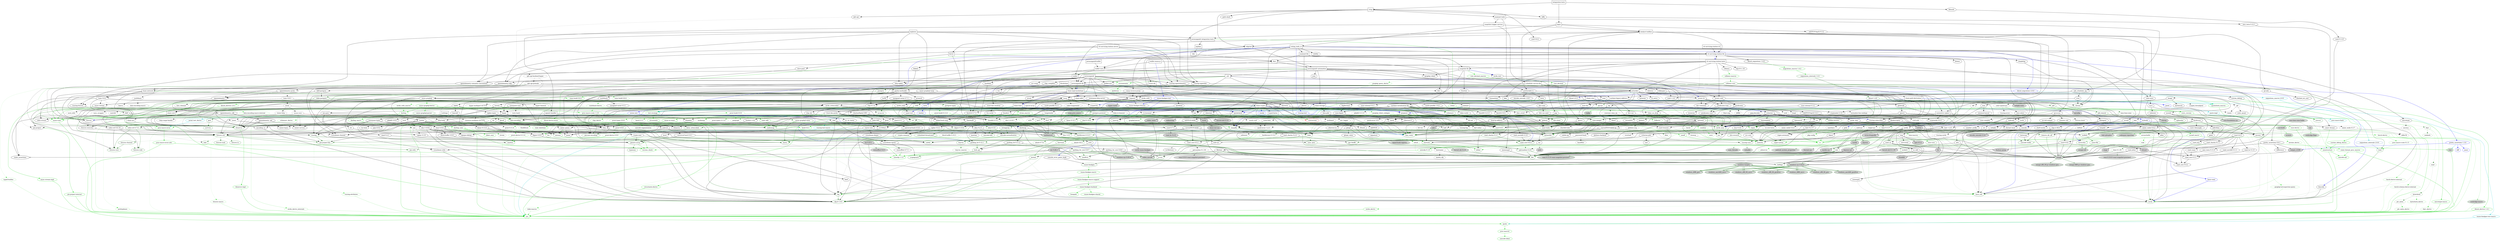 digraph {
    0 [ label = "catalyst-toolbox" shape = box]
    1 [ label = "chain-addr" shape = box]
    2 [ label = "chain-core" shape = box]
    3 [ label = "chain-ser" shape = box]
    4 [ label = "chain-crypto" shape = box]
    5 [ label = "typed-bytes" shape = box]
    6 [ label = "chain-impl-mockchain" shape = box]
    7 [ label = "cardano-legacy-address" shape = box]
    8 [ label = "chain-time" shape = box]
    9 [ label = "chain-vote" shape = box]
    10 [ label = "imhamt" shape = box]
    11 [ label = "sparse-array" shape = box]
    12 [ label = "chain-storage" shape = box]
    13 [ label = "jcli" shape = box]
    14 [ label = "jormungandr-lib" shape = box]
    15 [ label = "jormungandr-automation" shape = box]
    16 [ label = "jortestkit" shape = box]
    17 [ label = "jormungandr-integration-tests" shape = box]
    18 [ label = "hersir" shape = box]
    19 [ label = "thor" shape = box]
    20 [ label = "loki" shape = box]
    21 [ label = "mjolnir" shape = box]
    22 [ label = "snapshot-lib" shape = box]
    23 [ label = "symmetric-cipher" shape = box]
    24 [ label = "vit-servicing-station-lib" shape = box]
    25 [ label = "event-db" shape = box]
    26 [ label = "vit-servicing-station-tests" shape = box]
    27 [ label = "wallet" shape = box]
    28 [ label = "chain-path-derivation" shape = box]
    29 [ label = "hdkeygen" shape = box]
    30 [ label = "chain-network" shape = box]
    31 [ label = "jormungandrwallet" shape = box]
    32 [ label = "wallet-core" shape = box]
    33 [ label = "wallet-wasm-js" shape = box]
    34 [ label = "jormungandr" shape = box]
    35 [ label = "explorer" shape = box]
    36 [ label = "settings" shape = box]
    37 [ label = "blockchain" shape = box]
    38 [ label = "vit-servicing-station-cli" shape = box]
    39 [ label = "vit-servicing-station-server" shape = box]
    40 [ label = "iapyx" shape = box]
    41 [ label = "valgrind" shape = box]
    42 [ label = "vitup" shape = box]
    43 [ label = "mainnet-lib" shape = box]
    44 [ label = "mainnet-tools" shape = box]
    45 [ label = "scheduler-service-lib" shape = box]
    46 [ label = "signals-handler" shape = box]
    47 [ label = "snapshot-trigger-service" shape = box]
    48 [ label = "voting_tools_rs" shape = box]
    49 [ label = "integration-tests" shape = box]
    50 [ label = "assert_cmd" ]
    51 [ label = "assert_fs" ]
    52 [ label = "bech32 0.8.1" ]
    53 [ label = "clap 4.1.4" ]
    54 [ label = "color-eyre" ]
    55 [ label = "csv" ]
    56 [ label = "fraction" ]
    57 [ label = "futures" ]
    58 [ label = "gag" ]
    59 [ label = "governor" ]
    60 [ label = "graphql_client" ]
    61 [ label = "hex" ]
    62 [ label = "image" ]
    63 [ label = "itertools" color = darkgreen]
    64 [ label = "once_cell" color = darkgreen]
    65 [ label = "predicates" ]
    66 [ label = "proptest" ]
    67 [ label = "qrcode" ]
    68 [ label = "quircs" ]
    69 [ label = "rand 0.8.5" color = darkgreen]
    70 [ label = "rand_chacha 0.3.1" color = darkgreen]
    71 [ label = "rayon" ]
    72 [ label = "regex" color = darkgreen]
    73 [ label = "reqwest" ]
    74 [ label = "rust_decimal" color = darkgreen]
    75 [ label = "rust_decimal_macros" color = green3]
    76 [ label = "serde" color = darkgreen]
    77 [ label = "serde_json" color = darkgreen]
    78 [ label = "serde_test" ]
    79 [ label = "serde_yaml" ]
    80 [ label = "sscanf" ]
    81 [ label = "test-strategy" color = green3]
    82 [ label = "thiserror" color = darkgreen]
    83 [ label = "time 0.3.17" color = darkgreen]
    84 [ label = "tokio" color = darkgreen]
    85 [ label = "tracing" color = darkgreen]
    86 [ label = "tracing-subscriber" ]
    87 [ label = "url" color = darkgreen]
    88 [ label = "versionisator" color = green3]
    89 [ label = "cryptoxide 0.4.2" ]
    90 [ label = "quickcheck" ]
    91 [ label = "curve25519-dalek-ng" ]
    92 [ label = "ed25519-bip32 0.4.1" ]
    93 [ label = "ed25519-dalek" ]
    94 [ label = "generic-array" color = darkgreen]
    95 [ label = "rand_core 0.6.4" color = darkgreen]
    96 [ label = "sha2 0.10.6" color = darkgreen]
    97 [ label = "smoke" color = blue]
    98 [ label = "lazy_static" color = darkgreen]
    99 [ label = "quickcheck_macros" color = green3]
    100 [ label = "strum" ]
    101 [ label = "strum_macros" color = green3]
    102 [ label = "tempfile" color = darkgreen]
    103 [ label = "cbor_event" ]
    104 [ label = "cfg-if 1.0.0" color = darkgreen]
    105 [ label = "const_format" ]
    106 [ label = "criterion" ]
    107 [ label = "rustc_version" color = green3]
    108 [ label = "trybuild" color = blue]
    109 [ label = "data-pile" ]
    110 [ label = "sled" ]
    111 [ label = "base64 0.13.1" color = darkgreen]
    112 [ label = "bincode" ]
    113 [ label = "bytes" color = darkgreen]
    114 [ label = "clap_complete" ]
    115 [ label = "gtmpl" ]
    116 [ label = "rand 0.7.3" ]
    117 [ label = "rpassword" ]
    118 [ label = "serde_derive" color = green3]
    119 [ label = "http" ]
    120 [ label = "humantime" ]
    121 [ label = "parity-multiaddr" ]
    122 [ label = "serde_with" ]
    123 [ label = "bytesize" ]
    124 [ label = "custom_debug" ]
    125 [ label = "flate2" ]
    126 [ label = "fs_extra" ]
    127 [ label = "json" ]
    128 [ label = "keynesis" ]
    129 [ label = "log" color = darkgreen]
    130 [ label = "netstat2" ]
    131 [ label = "os_info" ]
    132 [ label = "poldercast" ]
    133 [ label = "prost 0.9.0" color = darkgreen]
    134 [ label = "semver" color = darkgreen]
    135 [ label = "sysinfo" ]
    136 [ label = "tar" ]
    137 [ label = "tokio-stream" ]
    138 [ label = "tonic 0.6.2" ]
    139 [ label = "tonic-build 0.6.2" color = green3]
    140 [ label = "warp" ]
    141 [ label = "zip" ]
    142 [ label = "console" ]
    143 [ label = "dialoguer" ]
    144 [ label = "indicatif" ]
    145 [ label = "sha-1 0.9.8" ]
    146 [ label = "sha2 0.9.9" ]
    147 [ label = "bech32 0.7.3" ]
    148 [ label = "rstest" color = green3]
    149 [ label = "yaml-rust" ]
    150 [ label = "ctrlc" ]
    151 [ label = "slave-pool" ]
    152 [ label = "cocoon" ]
    153 [ label = "dirs" ]
    154 [ label = "zeroize" ]
    155 [ label = "async-trait" color = green3]
    156 [ label = "diesel 1.4.8" color = darkgreen]
    157 [ label = "diesel_migrations 1.4.0" ]
    158 [ label = "dotenv" ]
    159 [ label = "http-zipkin" ]
    160 [ label = "notify" ]
    161 [ label = "pretty_assertions 1.3.0" color = blue]
    162 [ label = "r2d2" color = darkgreen]
    163 [ label = "simplelog" ]
    164 [ label = "tracing-futures" ]
    165 [ label = "bb8" ]
    166 [ label = "bb8-postgres" ]
    167 [ label = "dotenvy" ]
    168 [ label = "tokio-postgres" color = darkgreen]
    169 [ label = "cfg-if 0.1.10" ]
    170 [ label = "chrono" color = darkgreen]
    171 [ label = "dyn-clone" color = darkgreen]
    172 [ label = "fake" ]
    173 [ label = "hyper" ]
    174 [ label = "postgres" color = darkgreen]
    175 [ label = "pretty_assertions 0.6.1" ]
    176 [ label = "rand_core 0.5.1" ]
    177 [ label = "refinery" ]
    178 [ label = "hashlink" ]
    179 [ label = "paste" color = blue]
    180 [ label = "http-body" ]
    181 [ label = "pin-project" ]
    182 [ label = "clear_on_drop" ]
    183 [ label = "console_error_panic_hook" ]
    184 [ label = "getrandom 0.2.8" color = darkgreen]
    185 [ label = "js-sys" color = darkgreen]
    186 [ label = "wasm-bindgen" color = darkgreen]
    187 [ label = "wasm-bindgen-test" color = blue]
    188 [ label = "web-sys" ]
    189 [ label = "arc-swap" ]
    190 [ label = "jsonrpsee-core" ]
    191 [ label = "jsonrpsee-http-server" ]
    192 [ label = "libc" color = darkgreen]
    193 [ label = "linked-hash-map" ]
    194 [ label = "local-ip-address" ]
    195 [ label = "lru" ]
    196 [ label = "nix 0.25.1" style = filled, fillcolor = lightgrey]
    197 [ label = "opentelemetry" ]
    198 [ label = "opentelemetry-otlp" ]
    199 [ label = "opentelemetry-semantic-conventions" ]
    200 [ label = "tokio-util 0.6.10" ]
    201 [ label = "tracing-appender" ]
    202 [ label = "tracing-opentelemetry" ]
    203 [ label = "trust-dns-resolver" ]
    204 [ label = "anyhow" color = darkgreen]
    205 [ label = "async-graphql" ]
    206 [ label = "async-graphql-warp" ]
    207 [ label = "futures-channel" color = darkgreen]
    208 [ label = "futures-util" color = darkgreen]
    209 [ label = "ed25519-bip32 0.3.2" ]
    210 [ label = "prettytable-rs" ]
    211 [ label = "warp-reverse-proxy" ]
    212 [ label = "diffy" ]
    213 [ label = "glob" ]
    214 [ label = "ipfs-api" ]
    215 [ label = "path-slash" ]
    216 [ label = "rustls" ]
    217 [ label = "rustls-pemfile 1.0.2" ]
    218 [ label = "tempdir" ]
    219 [ label = "tokio-rustls" ]
    220 [ label = "uuid 0.8.2" ]
    221 [ label = "walkdir" color = darkgreen]
    222 [ label = "cardano-serialization-lib" ]
    223 [ label = "pharos" ]
    224 [ label = "job_scheduler_ng" ]
    225 [ label = "num-traits" color = darkgreen]
    226 [ label = "uuid 1.3.0" ]
    227 [ label = "bigdecimal" ]
    228 [ label = "blake2" ]
    229 [ label = "bytekind" ]
    230 [ label = "ciborium" ]
    231 [ label = "diesel 2.0.3" ]
    232 [ label = "diesel-derive-enum" color = green3]
    233 [ label = "diesel_migrations 2.0.0" color = blue]
    234 [ label = "insta" color = blue]
    235 [ label = "microtype" ]
    236 [ label = "nonempty" ]
    237 [ label = "rand 0.6.5" ]
    238 [ label = "rand_core 0.4.2" ]
    239 [ label = "serial_test" color = blue]
    240 [ label = "tracing-test" color = blue]
    241 [ label = "validity" ]
    242 [ label = "base64 0.21.0" ]
    243 [ label = "libmath" ]
    244 [ label = "rand_chacha 0.2.2" ]
    245 [ label = "bstr 1.2.0" ]
    246 [ label = "doc-comment" ]
    247 [ label = "predicates-core" ]
    248 [ label = "predicates-tree" ]
    249 [ label = "wait-timeout" ]
    250 [ label = "globwalk" ]
    251 [ label = "bitflags" color = darkgreen]
    252 [ label = "clap_derive" color = green3, style = dashed]
    253 [ label = "clap_lex" ]
    254 [ label = "is-terminal" ]
    255 [ label = "strsim" color = darkgreen, style = dashed]
    256 [ label = "termcolor" color = darkgreen]
    257 [ label = "backtrace" ]
    258 [ label = "color-spantrace" style = dashed]
    259 [ label = "eyre" ]
    260 [ label = "indenter" ]
    261 [ label = "owo-colors" ]
    262 [ label = "tracing-error" style = dashed]
    263 [ label = "bstr 0.2.17" ]
    264 [ label = "csv-core" ]
    265 [ label = "itoa 0.4.8" ]
    266 [ label = "ryu" color = darkgreen]
    267 [ label = "num" ]
    268 [ label = "futures-core" color = darkgreen]
    269 [ label = "futures-executor" ]
    270 [ label = "futures-io" color = darkgreen]
    271 [ label = "futures-sink" color = darkgreen]
    272 [ label = "futures-task" color = darkgreen]
    273 [ label = "filedescriptor" ]
    274 [ label = "futures-timer" style = dashed]
    275 [ label = "no-std-compat" ]
    276 [ label = "nonzero_ext" ]
    277 [ label = "parking_lot 0.12.1" color = darkgreen]
    278 [ label = "smallvec" color = darkgreen]
    279 [ label = "graphql_query_derive" color = green3, style = dashed]
    280 [ label = "bytemuck" ]
    281 [ label = "byteorder" color = darkgreen]
    282 [ label = "color_quant" ]
    283 [ label = "gif" style = dashed]
    284 [ label = "jpeg-decoder" style = dashed]
    285 [ label = "num-iter" ]
    286 [ label = "num-rational 0.3.2" ]
    287 [ label = "png" style = dashed]
    288 [ label = "scoped_threadpool" style = dashed]
    289 [ label = "tiff" style = dashed]
    290 [ label = "either" color = darkgreen]
    291 [ label = "difflib" style = dashed]
    292 [ label = "float-cmp" style = dashed]
    293 [ label = "normalize-line-endings" style = dashed]
    294 [ label = "bit-set" style = dashed]
    295 [ label = "quick-error 2.0.1" style = dashed]
    296 [ label = "rand_xorshift 0.3.0" ]
    297 [ label = "regex-syntax" color = darkgreen]
    298 [ label = "rusty-fork" style = dashed]
    299 [ label = "unarray" ]
    300 [ label = "checked_int_cast" ]
    301 [ label = "num-derive" color = green3]
    302 [ label = "ppv-lite86" color = darkgreen]
    303 [ label = "rayon-core" ]
    304 [ label = "aho-corasick" color = darkgreen]
    305 [ label = "memchr" color = darkgreen]
    306 [ label = "encoding_rs" ]
    307 [ label = "h2" ]
    308 [ label = "hyper-rustls" style = "dashed,filled", fillcolor = lightgrey]
    309 [ label = "ipnet" ]
    310 [ label = "mime" ]
    311 [ label = "percent-encoding" color = darkgreen]
    312 [ label = "pin-project-lite" color = darkgreen]
    313 [ label = "serde_urlencoded" ]
    314 [ label = "tower-service" ]
    315 [ label = "wasm-bindgen-futures" ]
    316 [ label = "webpki-roots" style = "dashed,filled", fillcolor = lightgrey]
    317 [ label = "winreg" style = filled, fillcolor = lightgrey]
    318 [ label = "arrayvec" color = darkgreen]
    319 [ label = "borsh" color = darkgreen, style = dashed]
    320 [ label = "bytecheck" color = darkgreen, style = dashed]
    321 [ label = "rkyv" color = darkgreen, style = dashed]
    322 [ label = "quote" color = green3]
    323 [ label = "itoa 1.0.5" color = darkgreen]
    324 [ label = "indexmap" color = darkgreen]
    325 [ label = "sscanf_macro" color = green3]
    326 [ label = "proc-macro2" color = green3]
    327 [ label = "structmeta" color = green3]
    328 [ label = "syn" color = green3]
    329 [ label = "thiserror-impl" color = green3]
    330 [ label = "num_threads" color = darkgreen, style = "dashed,filled", fillcolor = lightgrey]
    331 [ label = "time-core" color = darkgreen]
    332 [ label = "time-macros" color = green3, style = dashed]
    333 [ label = "autocfg 1.1.0" color = green3]
    334 [ label = "mio" color = darkgreen]
    335 [ label = "num_cpus" color = darkgreen]
    336 [ label = "signal-hook-registry" color = darkgreen, style = "dashed,filled", fillcolor = lightgrey]
    337 [ label = "socket2" color = darkgreen]
    338 [ label = "tokio-macros" color = green3, style = dashed]
    339 [ label = "windows-sys 0.42.0" color = darkgreen, style = filled, fillcolor = lightgrey]
    340 [ label = "tracing-attributes" color = green3, style = dashed]
    341 [ label = "tracing-core" color = darkgreen]
    342 [ label = "matchers" style = dashed]
    343 [ label = "nu-ansi-term" style = dashed]
    344 [ label = "sharded-slab" style = dashed]
    345 [ label = "thread_local" ]
    346 [ label = "tracing-log" style = dashed]
    347 [ label = "tracing-serde" style = dashed]
    348 [ label = "form_urlencoded" color = darkgreen]
    349 [ label = "idna 0.3.0" color = darkgreen]
    350 [ label = "platforms" color = green3]
    351 [ label = "env_logger" style = dashed]
    352 [ label = "digest 0.9.0" ]
    353 [ label = "subtle-ng" ]
    354 [ label = "curve25519-dalek" ]
    355 [ label = "ed25519" ]
    356 [ label = "typenum" color = darkgreen]
    357 [ label = "version_check" color = green3]
    358 [ label = "cpufeatures" color = darkgreen, style = filled, fillcolor = lightgrey]
    359 [ label = "digest 0.10.6" color = darkgreen]
    360 [ label = "heck 0.4.1" color = green3]
    361 [ label = "rustversion" color = red]
    362 [ label = "fastrand" color = darkgreen]
    363 [ label = "redox_syscall" color = darkgreen, style = filled, fillcolor = lightgrey]
    364 [ label = "remove_dir_all" color = darkgreen]
    365 [ label = "winapi" color = darkgreen, style = filled, fillcolor = lightgrey]
    366 [ label = "const_format_proc_macros" color = green3]
    367 [ label = "atty" ]
    368 [ label = "cast" ]
    369 [ label = "clap 2.34.0" ]
    370 [ label = "criterion-plot" ]
    371 [ label = "oorandom" ]
    372 [ label = "plotters" ]
    373 [ label = "serde_cbor" ]
    374 [ label = "tinytemplate" ]
    375 [ label = "basic-toml" color = blue]
    376 [ label = "memmap2" ]
    377 [ label = "crc32fast" ]
    378 [ label = "crossbeam-epoch" ]
    379 [ label = "crossbeam-utils" ]
    380 [ label = "fs2" style = filled, fillcolor = lightgrey]
    381 [ label = "fxhash" ]
    382 [ label = "parking_lot 0.11.2" ]
    383 [ label = "gtmpl_value" ]
    384 [ label = "getrandom 0.1.16" style = dashed]
    385 [ label = "rand_hc 0.2.0" style = filled, fillcolor = lightgrey]
    386 [ label = "fnv" color = darkgreen]
    387 [ label = "arrayref" ]
    388 [ label = "bs58" ]
    389 [ label = "data-encoding" color = darkgreen]
    390 [ label = "multihash" ]
    391 [ label = "static_assertions" ]
    392 [ label = "unsigned-varint 0.7.1" ]
    393 [ label = "serde_with_macros" color = green3, style = dashed]
    394 [ label = "custom_debug_derive" color = green3]
    395 [ label = "miniz_oxide 0.6.2" ]
    396 [ label = "cryptoxide 0.3.6" ]
    397 [ label = "prost-derive 0.9.0" color = green3, style = dashed]
    398 [ label = "core-foundation-sys" color = darkgreen, style = filled, fillcolor = lightgrey]
    399 [ label = "ntapi" style = filled, fillcolor = lightgrey]
    400 [ label = "filetime" ]
    401 [ label = "xattr" style = "dashed,filled", fillcolor = lightgrey]
    402 [ label = "tokio-util 0.7.4" color = darkgreen]
    403 [ label = "async-stream" ]
    404 [ label = "hyper-timeout" style = dashed]
    405 [ label = "tower" style = dashed]
    406 [ label = "tower-layer" ]
    407 [ label = "prost-build 0.9.0" color = green3, style = dashed]
    408 [ label = "headers" ]
    409 [ label = "mime_guess" ]
    410 [ label = "multipart" style = dashed]
    411 [ label = "rustls-pemfile 0.2.1" ]
    412 [ label = "scoped-tls" ]
    413 [ label = "tokio-tungstenite" style = dashed]
    414 [ label = "aes" style = dashed]
    415 [ label = "bzip2" style = dashed]
    416 [ label = "constant_time_eq" style = dashed]
    417 [ label = "hmac 0.12.1" color = darkgreen]
    418 [ label = "pbkdf2 0.11.0" style = dashed]
    419 [ label = "sha1" ]
    420 [ label = "zstd" style = dashed]
    421 [ label = "encode_unicode 0.3.6" style = filled, fillcolor = lightgrey]
    422 [ label = "unicode-width" color = darkgreen]
    423 [ label = "shell-words" ]
    424 [ label = "number_prefix" ]
    425 [ label = "block-buffer 0.9.0" ]
    426 [ label = "opaque-debug" ]
    427 [ label = "nix 0.26.2" style = filled, fillcolor = lightgrey]
    428 [ label = "windows-sys 0.45.0" color = darkgreen, style = filled, fillcolor = lightgrey]
    429 [ label = "crossbeam-channel" ]
    430 [ label = "aes-gcm" ]
    431 [ label = "chacha20poly1305" ]
    432 [ label = "hmac 0.11.0" ]
    433 [ label = "pbkdf2 0.9.0" ]
    434 [ label = "dirs-sys" ]
    435 [ label = "zeroize_derive" color = green3, style = dashed]
    436 [ label = "diesel_derives 1.4.1" color = green3]
    437 [ label = "pq-sys" color = darkgreen, style = dashed]
    438 [ label = "migrations_internals 1.4.1" color = darkgreen]
    439 [ label = "migrations_macros 1.4.2" color = green3]
    440 [ label = "zipkin" ]
    441 [ label = "fsevent-sys" style = "dashed,filled", fillcolor = lightgrey]
    442 [ label = "inotify" style = filled, fillcolor = lightgrey]
    443 [ label = "kqueue" style = filled, fillcolor = lightgrey]
    444 [ label = "ctor" color = green3, style = filled, fillcolor = lightgrey]
    445 [ label = "diff" color = blue]
    446 [ label = "output_vt100" style = filled, fillcolor = lightgrey]
    447 [ label = "yansi" color = blue]
    448 [ label = "scheduled-thread-pool" color = darkgreen]
    449 [ label = "fallible-iterator" color = darkgreen]
    450 [ label = "phf" color = darkgreen]
    451 [ label = "postgres-protocol" color = darkgreen]
    452 [ label = "postgres-types" color = darkgreen]
    453 [ label = "iana-time-zone" color = darkgreen, style = dashed]
    454 [ label = "num-integer" color = darkgreen]
    455 [ label = "time 0.1.45" color = darkgreen, style = dashed]
    456 [ label = "httparse" ]
    457 [ label = "httpdate" ]
    458 [ label = "want" ]
    459 [ label = "ansi_term 0.11.0" ]
    460 [ label = "difference" ]
    461 [ label = "refinery-core" color = darkgreen]
    462 [ label = "refinery-macros" color = green3]
    463 [ label = "hashbrown 0.12.3" color = darkgreen]
    464 [ label = "paste-impl" color = turquoise3]
    465 [ label = "proc-macro-hack" color = turquoise3]
    466 [ label = "pin-project-internal" color = green3]
    467 [ label = "cc" color = green3]
    468 [ label = "wasi 0.11.0+wasi-snapshot-preview1" color = darkgreen, style = filled, fillcolor = lightgrey]
    469 [ label = "wasm-bindgen-macro" color = green3]
    470 [ label = "wasm-bindgen-test-macro" color = turquoise3]
    471 [ label = "beef" ]
    472 [ label = "jsonrpsee-types" ]
    473 [ label = "rustc-hash" style = dashed]
    474 [ label = "globset" ]
    475 [ label = "unicase" color = darkgreen]
    476 [ label = "neli" style = filled, fillcolor = lightgrey]
    477 [ label = "memoffset 0.6.5" style = "dashed,filled", fillcolor = lightgrey]
    478 [ label = "pin-utils" color = darkgreen]
    479 [ label = "opentelemetry_api" ]
    480 [ label = "opentelemetry_sdk" ]
    481 [ label = "opentelemetry-proto" ]
    482 [ label = "prost 0.11.6" color = darkgreen, style = dashed]
    483 [ label = "tonic 0.8.3" style = dashed]
    484 [ label = "slab" color = darkgreen]
    485 [ label = "ipconfig" style = "dashed,filled", fillcolor = lightgrey]
    486 [ label = "lru-cache" ]
    487 [ label = "resolv-conf" style = dashed]
    488 [ label = "trust-dns-proto" ]
    489 [ label = "async-graphql-derive" color = green3]
    490 [ label = "async-graphql-parser" color = darkgreen]
    491 [ label = "async-graphql-value" color = darkgreen]
    492 [ label = "fast_chemail" style = dashed]
    493 [ label = "multer" ]
    494 [ label = "futures-macro" color = green3, style = dashed]
    495 [ label = "encode_unicode 1.0.0" ]
    496 [ label = "term" ]
    497 [ label = "ansi_term 0.12.1" ]
    498 [ label = "ipfs-api-backend-hyper" style = dashed]
    499 [ label = "ring" ]
    500 [ label = "sct" ]
    501 [ label = "webpki" ]
    502 [ label = "rand 0.4.6" ]
    503 [ label = "same-file" color = darkgreen]
    504 [ label = "winapi-util" color = darkgreen, style = filled, fillcolor = lightgrey]
    505 [ label = "noop_proc_macro" color = green3, style = filled, fillcolor = lightgrey]
    506 [ label = "num-bigint" ]
    507 [ label = "rand_os" ]
    508 [ label = "schemars" color = darkgreen]
    509 [ label = "serde-wasm-bindgen" style = filled, fillcolor = lightgrey]
    510 [ label = "cron" ]
    511 [ label = "libm" color = darkgreen, style = dashed]
    512 [ label = "ciborium-io" ]
    513 [ label = "ciborium-ll" ]
    514 [ label = "diesel_derives 2.0.1" color = green3]
    515 [ label = "migrations_internals 2.0.0" color = steelblue]
    516 [ label = "migrations_macros 2.0.0" color = turquoise3]
    517 [ label = "similar" color = blue]
    518 [ label = "microtype-macro" color = green3]
    519 [ label = "secrecy" style = dashed]
    520 [ label = "autocfg 0.1.8" color = green3]
    521 [ label = "rand_chacha 0.1.1" ]
    522 [ label = "rand_hc 0.1.0" ]
    523 [ label = "rand_isaac" ]
    524 [ label = "rand_jitter" ]
    525 [ label = "rand_pcg" ]
    526 [ label = "rand_xorshift 0.1.1" ]
    527 [ label = "dashmap" ]
    528 [ label = "serial_test_derive" color = turquoise3]
    529 [ label = "tracing-test-macro" color = turquoise3]
    530 [ label = "rand 0.3.23" ]
    531 [ label = "regex-automata" style = dashed]
    532 [ label = "termtree" ]
    533 [ label = "ignore" ]
    534 [ label = "proc-macro-error" color = green3]
    535 [ label = "os_str_bytes" ]
    536 [ label = "hermit-abi 0.3.0" style = filled, fillcolor = lightgrey]
    537 [ label = "io-lifetimes" ]
    538 [ label = "rustix" style = filled, fillcolor = lightgrey]
    539 [ label = "addr2line" ]
    540 [ label = "object" ]
    541 [ label = "rustc-demangle" ]
    542 [ label = "num-complex" ]
    543 [ label = "num-rational 0.4.1" ]
    544 [ label = "lock_api" color = darkgreen]
    545 [ label = "parking_lot_core 0.9.7" color = darkgreen]
    546 [ label = "graphql_client_codegen" color = green3, style = dashed]
    547 [ label = "weezl" style = dashed]
    548 [ label = "deflate" style = dashed]
    549 [ label = "miniz_oxide 0.3.7" style = dashed]
    550 [ label = "miniz_oxide 0.4.4" style = dashed]
    551 [ label = "bit-vec" style = dashed]
    552 [ label = "quick-error 1.2.3" style = dashed]
    553 [ label = "crossbeam-deque" ]
    554 [ label = "borsh-derive" color = green3, style = dashed]
    555 [ label = "hashbrown 0.13.2" color = darkgreen, style = dashed]
    556 [ label = "bytecheck_derive" color = green3, style = dashed]
    557 [ label = "ptr_meta" color = darkgreen, style = dashed]
    558 [ label = "rend" color = darkgreen, style = dashed]
    559 [ label = "rkyv_derive" color = green3, style = dashed]
    560 [ label = "seahash" color = darkgreen, style = dashed]
    561 [ label = "unicode-ident" color = green3]
    562 [ label = "structmeta-derive" color = green3]
    563 [ label = "hermit-abi 0.2.6" color = darkgreen, style = filled, fillcolor = lightgrey]
    564 [ label = "windows_aarch64_gnullvm" color = darkgreen, style = filled, fillcolor = lightgrey]
    565 [ label = "windows_aarch64_msvc" color = darkgreen, style = filled, fillcolor = lightgrey]
    566 [ label = "windows_i686_gnu" color = darkgreen, style = filled, fillcolor = lightgrey]
    567 [ label = "windows_i686_msvc" color = darkgreen, style = filled, fillcolor = lightgrey]
    568 [ label = "windows_x86_64_gnu" color = darkgreen, style = filled, fillcolor = lightgrey]
    569 [ label = "windows_x86_64_gnullvm" color = darkgreen, style = filled, fillcolor = lightgrey]
    570 [ label = "windows_x86_64_msvc" color = darkgreen, style = filled, fillcolor = lightgrey]
    571 [ label = "valuable" color = darkgreen, style = "dashed,filled", fillcolor = lightgrey]
    572 [ label = "overload" style = dashed]
    573 [ label = "unicode-bidi" color = darkgreen]
    574 [ label = "unicode-normalization" color = darkgreen]
    575 [ label = "subtle" color = darkgreen]
    576 [ label = "signature" ]
    577 [ label = "block-buffer 0.10.3" color = darkgreen, style = dashed]
    578 [ label = "crypto-common" color = darkgreen]
    579 [ label = "instant" color = darkgreen]
    580 [ label = "winapi-i686-pc-windows-gnu" color = darkgreen, style = filled, fillcolor = lightgrey]
    581 [ label = "winapi-x86_64-pc-windows-gnu" color = darkgreen, style = filled, fillcolor = lightgrey]
    582 [ label = "unicode-xid" color = green3]
    583 [ label = "hermit-abi 0.1.19" style = filled, fillcolor = lightgrey]
    584 [ label = "textwrap" ]
    585 [ label = "plotters-backend" ]
    586 [ label = "plotters-svg" style = dashed]
    587 [ label = "half" ]
    588 [ label = "memoffset 0.7.1" ]
    589 [ label = "scopeguard" color = darkgreen]
    590 [ label = "parking_lot_core 0.8.6" ]
    591 [ label = "wasi 0.9.0+wasi-snapshot-preview1" style = "dashed,filled", fillcolor = lightgrey]
    592 [ label = "multihash-derive" color = green3, style = dashed]
    593 [ label = "unsigned-varint 0.5.1" ]
    594 [ label = "darling" color = green3]
    595 [ label = "synstructure" color = green3]
    596 [ label = "adler" ]
    597 [ label = "async-stream-impl" color = green3]
    598 [ label = "tokio-io-timeout" style = dashed]
    599 [ label = "heck 0.3.3" color = green3, style = dashed]
    600 [ label = "multimap" color = green3, style = dashed]
    601 [ label = "petgraph" color = green3, style = dashed]
    602 [ label = "prost-types 0.9.0" color = green3, style = dashed]
    603 [ label = "which" color = green3, style = dashed]
    604 [ label = "headers-core" ]
    605 [ label = "buf_redux" style = dashed]
    606 [ label = "safemem" style = dashed]
    607 [ label = "twoway" style = dashed]
    608 [ label = "tungstenite" style = dashed]
    609 [ label = "cipher 0.3.0" ]
    610 [ label = "bzip2-sys" style = dashed]
    611 [ label = "password-hash" style = dashed]
    612 [ label = "zstd-safe" style = dashed]
    613 [ label = "windows-targets" color = darkgreen, style = filled, fillcolor = lightgrey]
    614 [ label = "aead 0.4.3" ]
    615 [ label = "ctr" ]
    616 [ label = "ghash" ]
    617 [ label = "aead 0.5.1" ]
    618 [ label = "chacha20" ]
    619 [ label = "cipher 0.4.3" ]
    620 [ label = "poly1305" ]
    621 [ label = "crypto-mac" ]
    622 [ label = "redox_users" style = filled, fillcolor = lightgrey]
    623 [ label = "vcpkg" color = green3, style = "dashed,filled", fillcolor = lightgrey]
    624 [ label = "lazycell" ]
    625 [ label = "zipkin-types" ]
    626 [ label = "inotify-sys" style = filled, fillcolor = lightgrey]
    627 [ label = "kqueue-sys" style = filled, fillcolor = lightgrey]
    628 [ label = "phf_shared" color = darkgreen]
    629 [ label = "md-5" color = darkgreen]
    630 [ label = "stringprep" color = darkgreen]
    631 [ label = "android_system_properties" color = darkgreen, style = "dashed,filled", fillcolor = lightgrey]
    632 [ label = "iana-time-zone-haiku" color = darkgreen, style = "dashed,filled", fillcolor = lightgrey]
    633 [ label = "wasi 0.10.0+wasi-snapshot-preview1" color = darkgreen, style = "dashed,filled", fillcolor = lightgrey]
    634 [ label = "try-lock" ]
    635 [ label = "siphasher" color = darkgreen]
    636 [ label = "toml" color = darkgreen]
    637 [ label = "ahash 0.7.6" color = darkgreen, style = dashed]
    638 [ label = "jobserver" color = green3, style = dashed]
    639 [ label = "wasm-bindgen-macro-support" color = green3]
    640 [ label = "tonic-build 0.8.4" color = green3, style = dashed]
    641 [ label = "prost-derive 0.11.6" color = green3, style = dashed]
    642 [ label = "axum" style = dashed]
    643 [ label = "widestring" style = "dashed,filled", fillcolor = lightgrey]
    644 [ label = "hostname" style = dashed]
    645 [ label = "enum-as-inner" color = green3]
    646 [ label = "idna 0.2.3" ]
    647 [ label = "tinyvec" color = darkgreen]
    648 [ label = "Inflector" color = green3]
    649 [ label = "proc-macro-crate 1.3.0" color = green3]
    650 [ label = "pest" color = darkgreen]
    651 [ label = "ascii_utils" style = dashed]
    652 [ label = "spin 0.9.4" ]
    653 [ label = "dirs-next" ]
    654 [ label = "hyper-multipart-rfc7578" style = dashed]
    655 [ label = "ipfs-api-prelude" style = dashed]
    656 [ label = "spin 0.5.2" style = filled, fillcolor = lightgrey]
    657 [ label = "untrusted" ]
    658 [ label = "fuchsia-cprng" style = filled, fillcolor = lightgrey]
    659 [ label = "rand_core 0.3.1" ]
    660 [ label = "rdrand" style = filled, fillcolor = lightgrey]
    661 [ label = "cloudabi" style = filled, fillcolor = lightgrey]
    662 [ label = "schemars_derive" color = green3, style = dashed]
    663 [ label = "nom" ]
    664 [ label = "proc-macro-error-attr" color = green3]
    665 [ label = "errno" style = filled, fillcolor = lightgrey]
    666 [ label = "linux-raw-sys" style = filled, fillcolor = lightgrey]
    667 [ label = "gimli" ]
    668 [ label = "graphql-introspection-query" color = green3, style = dashed]
    669 [ label = "graphql-parser" color = green3, style = dashed]
    670 [ label = "adler32" style = dashed]
    671 [ label = "borsh-derive-internal" color = green3, style = dashed]
    672 [ label = "borsh-schema-derive-internal" color = green3, style = dashed]
    673 [ label = "proc-macro-crate 0.1.5" color = green3, style = dashed]
    674 [ label = "ahash 0.8.3" color = darkgreen, style = dashed]
    675 [ label = "ptr_meta_derive" color = green3, style = dashed]
    676 [ label = "darling_core" color = green3]
    677 [ label = "darling_macro" color = green3]
    678 [ label = "unicode-segmentation" color = green3, style = dashed]
    679 [ label = "fixedbitset" color = green3, style = dashed]
    680 [ label = "sha-1 0.10.1" style = dashed]
    681 [ label = "utf-8" style = dashed]
    682 [ label = "pkg-config" color = green3, style = dashed]
    683 [ label = "base64ct" style = dashed]
    684 [ label = "zstd-sys" style = dashed]
    685 [ label = "polyval" ]
    686 [ label = "inout" ]
    687 [ label = "universal-hash 0.5.0" ]
    688 [ label = "cxx" color = darkgreen, style = "dashed,filled", fillcolor = lightgrey]
    689 [ label = "cxx-build" color = green3, style = "dashed,filled", fillcolor = lightgrey]
    690 [ label = "wasm-bindgen-backend" color = green3]
    691 [ label = "wasm-bindgen-shared" color = green3]
    692 [ label = "prettyplease" color = green3, style = dashed]
    693 [ label = "prost-build 0.11.6" color = green3, style = dashed]
    694 [ label = "axum-core" style = dashed]
    695 [ label = "matchit" style = dashed]
    696 [ label = "sync_wrapper" style = dashed]
    697 [ label = "tower-http" style = dashed]
    698 [ label = "match_cfg" style = dashed]
    699 [ label = "matches" ]
    700 [ label = "tinyvec_macros" color = darkgreen, style = dashed]
    701 [ label = "toml_edit" color = green3]
    702 [ label = "ucd-trie" color = darkgreen]
    703 [ label = "dirs-sys-next" ]
    704 [ label = "common-multipart-rfc7578" style = dashed]
    705 [ label = "multibase" style = dashed]
    706 [ label = "typed-builder" color = green3, style = dashed]
    707 [ label = "serde_derive_internals" color = green3, style = dashed]
    708 [ label = "minimal-lexical" ]
    709 [ label = "errno-dragonfly" style = filled, fillcolor = lightgrey]
    710 [ label = "combine" color = green3, style = dashed]
    711 [ label = "ident_case" color = green3]
    712 [ label = "universal-hash 0.4.1" ]
    713 [ label = "cxxbridge-flags" color = green3, style = "dashed,filled", fillcolor = lightgrey]
    714 [ label = "cxxbridge-macro" color = green3, style = "dashed,filled", fillcolor = lightgrey]
    715 [ label = "link-cplusplus" color = darkgreen, style = "dashed,filled", fillcolor = lightgrey]
    716 [ label = "codespan-reporting" color = green3, style = "dashed,filled", fillcolor = lightgrey]
    717 [ label = "scratch" color = green3, style = "dashed,filled", fillcolor = lightgrey]
    718 [ label = "bumpalo" color = green3]
    719 [ label = "prost-types 0.11.6" color = green3, style = dashed]
    720 [ label = "http-range-header" style = dashed]
    721 [ label = "nom8" color = green3]
    722 [ label = "toml_datetime" color = green3]
    723 [ label = "base-x" style = dashed]
    724 [ label = "data-encoding-macro" style = dashed]
    725 [ label = "ascii" color = green3, style = dashed]
    726 [ label = "unreachable" color = green3, style = dashed]
    727 [ label = "data-encoding-macro-internal" color = green3, style = dashed]
    728 [ label = "void" color = green3, style = dashed]
    0 -> 54 [ ]
    0 -> 58 [ ]
    0 -> 59 [ ]
    0 -> 17 [ ]
    0 -> 67 [ ]
    0 -> 68 [ ]
    0 -> 80 [ ]
    0 -> 23 [ ]
    0 -> 24 [ ]
    0 -> 27 [ ]
    1 -> 2 [ ]
    1 -> 4 [ ]
    1 -> 4 [ color = blue]
    2 -> 3 [ ]
    3 -> 82 [ ]
    4 -> 52 [ ]
    4 -> 91 [ ]
    4 -> 92 [ ]
    4 -> 93 [ ]
    4 -> 61 [ ]
    4 -> 66 [ style = dotted]
    4 -> 66 [ color = blue]
    4 -> 90 [ style = dotted]
    4 -> 90 [ color = blue]
    4 -> 71 [ ]
    4 -> 96 [ ]
    4 -> 97 [ color = blue]
    4 -> 81 [ color = green3, style = dotted]
    4 -> 81 [ color = turquoise3]
    4 -> 5 [ ]
    6 -> 7 [ ]
    6 -> 1 [ ]
    6 -> 1 [ color = blue]
    6 -> 8 [ ]
    6 -> 8 [ color = blue]
    6 -> 9 [ ]
    6 -> 10 [ ]
    6 -> 99 [ color = green3, style = dotted]
    6 -> 99 [ color = turquoise3]
    6 -> 11 [ ]
    6 -> 100 [ ]
    6 -> 85 [ ]
    7 -> 103 [ ]
    7 -> 92 [ ]
    8 -> 2 [ ]
    8 -> 66 [ style = dotted]
    8 -> 66 [ color = blue]
    8 -> 90 [ style = dotted]
    8 -> 90 [ color = blue]
    8 -> 81 [ color = green3, style = dotted]
    8 -> 81 [ color = turquoise3]
    9 -> 2 [ ]
    9 -> 4 [ ]
    9 -> 105 [ ]
    9 -> 106 [ color = blue]
    10 -> 106 [ color = blue]
    10 -> 66 [ style = dotted]
    10 -> 66 [ color = blue]
    10 -> 107 [ color = green3]
    10 -> 81 [ color = green3, style = dotted]
    10 -> 81 [ color = turquoise3]
    10 -> 82 [ ]
    10 -> 108 [ color = blue]
    11 -> 66 [ color = blue]
    11 -> 81 [ color = turquoise3]
    12 -> 106 [ style = dotted]
    12 -> 109 [ ]
    12 -> 95 [ style = dotted]
    12 -> 95 [ color = blue]
    12 -> 110 [ ]
    12 -> 102 [ style = dotted]
    12 -> 102 [ color = blue]
    12 -> 82 [ ]
    13 -> 51 [ color = blue]
    13 -> 114 [ ]
    13 -> 115 [ ]
    13 -> 14 [ ]
    13 -> 73 [ ]
    13 -> 117 [ ]
    13 -> 88 [ color = green3]
    14 -> 112 [ color = blue]
    14 -> 6 [ ]
    14 -> 6 [ color = blue]
    14 -> 119 [ ]
    14 -> 120 [ ]
    14 -> 121 [ ]
    14 -> 122 [ ]
    14 -> 79 [ color = blue]
    15 -> 50 [ ]
    15 -> 12 [ ]
    15 -> 60 [ ]
    15 -> 13 [ ]
    15 -> 16 [ ]
    15 -> 127 [ ]
    15 -> 130 [ ]
    15 -> 132 [ ]
    15 -> 138 [ ]
    15 -> 139 [ color = green3]
    15 -> 86 [ ]
    16 -> 51 [ ]
    16 -> 52 [ ]
    16 -> 123 [ ]
    16 -> 55 [ ]
    16 -> 124 [ ]
    16 -> 143 [ ]
    16 -> 126 [ ]
    16 -> 61 [ ]
    16 -> 120 [ ]
    16 -> 144 [ ]
    16 -> 131 [ ]
    16 -> 73 [ ]
    16 -> 134 [ ]
    16 -> 79 [ ]
    16 -> 145 [ ]
    16 -> 146 [ ]
    16 -> 135 [ ]
    16 -> 136 [ ]
    16 -> 140 [ ]
    16 -> 141 [ ]
    17 -> 147 [ ]
    17 -> 18 [ ]
    17 -> 21 [ ]
    17 -> 148 [ color = green3]
    18 -> 150 [ ]
    18 -> 151 [ ]
    18 -> 19 [ ]
    19 -> 152 [ ]
    19 -> 153 [ ]
    19 -> 15 [ ]
    20 -> 19 [ ]
    21 -> 20 [ ]
    22 -> 56 [ ]
    22 -> 60 [ ]
    22 -> 14 [ ]
    22 -> 73 [ ]
    22 -> 75 [ color = green3]
    22 -> 78 [ style = dotted]
    22 -> 78 [ color = blue]
    23 -> 89 [ ]
    23 -> 69 [ ]
    23 -> 82 [ ]
    23 -> 154 [ ]
    24 -> 157 [ ]
    24 -> 158 [ ]
    24 -> 25 [ ]
    24 -> 159 [ ]
    24 -> 160 [ ]
    24 -> 161 [ color = blue]
    24 -> 163 [ ]
    24 -> 164 [ ]
    24 -> 86 [ ]
    24 -> 26 [ color = blue]
    25 -> 166 [ ]
    25 -> 167 [ ]
    26 -> 50 [ ]
    26 -> 169 [ ]
    26 -> 53 [ ]
    26 -> 171 [ ]
    26 -> 172 [ ]
    26 -> 16 [ ]
    26 -> 175 [ ]
    26 -> 177 [ ]
    26 -> 22 [ ]
    26 -> 24 [ ]
    27 -> 178 [ ]
    27 -> 29 [ ]
    27 -> 14 [ ]
    28 -> 179 [ color = blue]
    28 -> 90 [ color = blue]
    28 -> 99 [ color = turquoise3]
    28 -> 82 [ ]
    29 -> 7 [ ]
    29 -> 1 [ ]
    29 -> 28 [ ]
    30 -> 4 [ ]
    30 -> 57 [ ]
    30 -> 82 [ ]
    30 -> 138 [ ]
    30 -> 139 [ color = green3]
    31 -> 32 [ ]
    32 -> 147 [ ]
    32 -> 23 [ ]
    32 -> 27 [ ]
    33 -> 182 [ ]
    33 -> 32 [ ]
    33 -> 187 [ color = blue]
    34 -> 189 [ ]
    34 -> 30 [ ]
    34 -> 12 [ ]
    34 -> 53 [ ]
    34 -> 159 [ ]
    34 -> 14 [ ]
    34 -> 191 [ ]
    34 -> 194 [ ]
    34 -> 196 [ arrowType = empty, fillcolor = lightgrey]
    34 -> 198 [ ]
    34 -> 199 [ ]
    34 -> 132 [ ]
    34 -> 73 [ ]
    34 -> 201 [ ]
    34 -> 202 [ ]
    34 -> 203 [ ]
    34 -> 88 [ color = green3]
    34 -> 140 [ ]
    35 -> 206 [ ]
    35 -> 30 [ ]
    35 -> 159 [ ]
    35 -> 17 [ ]
    35 -> 198 [ ]
    35 -> 199 [ ]
    35 -> 201 [ ]
    35 -> 202 [ ]
    36 -> 110 [ ]
    36 -> 82 [ ]
    37 -> 6 [ ]
    37 -> 195 [ ]
    38 -> 24 [ ]
    39 -> 198 [ ]
    39 -> 199 [ ]
    39 -> 201 [ ]
    39 -> 202 [ ]
    39 -> 24 [ ]
    40 -> 0 [ ]
    40 -> 209 [ ]
    40 -> 210 [ ]
    40 -> 41 [ ]
    41 -> 15 [ ]
    41 -> 24 [ ]
    41 -> 32 [ ]
    41 -> 211 [ ]
    42 -> 212 [ ]
    42 -> 214 [ ]
    42 -> 44 [ ]
    42 -> 215 [ ]
    42 -> 201 [ ]
    42 -> 220 [ ]
    42 -> 41 [ ]
    43 -> 222 [ ]
    43 -> 223 [ ]
    43 -> 22 [ ]
    43 -> 218 [ ]
    43 -> 19 [ ]
    44 -> 224 [ ]
    44 -> 210 [ ]
    44 -> 47 [ ]
    45 -> 170 [ ]
    45 -> 53 [ ]
    45 -> 57 [ ]
    45 -> 16 [ ]
    45 -> 226 [ ]
    46 -> 57 [ ]
    46 -> 84 [ ]
    47 -> 0 [ ]
    47 -> 45 [ ]
    47 -> 46 [ ]
    47 -> 48 [ ]
    48 -> 228 [ ]
    48 -> 229 [ ]
    48 -> 230 [ ]
    48 -> 54 [ ]
    48 -> 232 [ color = green3]
    48 -> 233 [ color = blue]
    48 -> 234 [ color = blue]
    48 -> 43 [ ]
    48 -> 235 [ ]
    48 -> 236 [ ]
    48 -> 237 [ ]
    48 -> 239 [ color = blue]
    48 -> 240 [ color = blue]
    48 -> 241 [ ]
    49 -> 40 [ ]
    49 -> 243 [ ]
    49 -> 42 [ ]
    50 -> 245 [ ]
    50 -> 246 [ ]
    50 -> 65 [ ]
    50 -> 248 [ ]
    50 -> 249 [ ]
    51 -> 246 [ ]
    51 -> 250 [ ]
    51 -> 65 [ ]
    51 -> 248 [ ]
    51 -> 102 [ ]
    53 -> 252 [ color = green3, style = dotted]
    53 -> 253 [ ]
    53 -> 254 [ style = dotted]
    53 -> 64 [ style = dotted]
    53 -> 255 [ style = dotted]
    53 -> 256 [ style = dotted]
    54 -> 257 [ ]
    54 -> 258 [ style = dotted]
    54 -> 259 [ ]
    55 -> 263 [ ]
    55 -> 264 [ ]
    55 -> 265 [ ]
    55 -> 266 [ ]
    56 -> 98 [ style = dotted]
    56 -> 267 [ ]
    57 -> 269 [ style = dotted]
    58 -> 273 [ ]
    58 -> 102 [ ]
    59 -> 57 [ style = dotted]
    59 -> 274 [ style = dotted]
    59 -> 275 [ ]
    59 -> 276 [ ]
    59 -> 277 [ ]
    59 -> 69 [ style = dotted]
    60 -> 279 [ color = green3, style = dotted]
    62 -> 280 [ ]
    62 -> 283 [ style = dotted]
    62 -> 285 [ ]
    62 -> 286 [ ]
    62 -> 287 [ style = dotted]
    62 -> 288 [ style = dotted]
    62 -> 289 [ style = dotted]
    63 -> 290 [ color = darkgreen]
    65 -> 291 [ style = dotted]
    65 -> 292 [ style = dotted]
    65 -> 63 [ ]
    65 -> 293 [ style = dotted]
    65 -> 247 [ ]
    65 -> 72 [ style = dotted]
    66 -> 294 [ style = dotted]
    66 -> 281 [ ]
    66 -> 98 [ style = dotted]
    66 -> 225 [ ]
    66 -> 295 [ style = dotted]
    66 -> 69 [ ]
    66 -> 296 [ ]
    66 -> 297 [ style = dotted]
    66 -> 298 [ style = dotted]
    66 -> 299 [ ]
    67 -> 300 [ ]
    67 -> 62 [ style = dotted]
    68 -> 301 [ color = green3]
    68 -> 225 [ ]
    68 -> 82 [ ]
    69 -> 70 [ color = darkgreen, style = dotted]
    70 -> 302 [ color = darkgreen]
    70 -> 95 [ color = darkgreen]
    71 -> 290 [ ]
    71 -> 303 [ ]
    72 -> 304 [ color = darkgreen, style = dotted]
    72 -> 297 [ color = darkgreen]
    73 -> 306 [ arrowType = empty, fillcolor = lightgrey]
    73 -> 308 [ arrowType = empty, fillcolor = lightgrey, style = dotted]
    73 -> 309 [ arrowType = empty, fillcolor = lightgrey]
    73 -> 310 [ arrowType = empty, fillcolor = lightgrey]
    73 -> 217 [ arrowType = empty, fillcolor = lightgrey, style = dotted]
    73 -> 77 [ style = dotted]
    73 -> 77 [ arrowType = empty, fillcolor = lightgrey]
    73 -> 313 [ ]
    73 -> 87 [ ]
    73 -> 315 [ arrowType = empty, fillcolor = lightgrey]
    73 -> 316 [ arrowType = empty, fillcolor = lightgrey, style = dotted]
    73 -> 317 [ arrowType = empty, fillcolor = lightgrey]
    74 -> 318 [ color = darkgreen]
    74 -> 319 [ color = darkgreen, style = dotted]
    74 -> 225 [ color = darkgreen]
    74 -> 174 [ color = darkgreen, style = dotted]
    74 -> 321 [ color = darkgreen, style = dotted]
    74 -> 77 [ color = darkgreen, style = dotted]
    75 -> 74 [ color = green3]
    76 -> 118 [ color = green3, style = dotted]
    77 -> 323 [ color = darkgreen]
    77 -> 266 [ color = darkgreen]
    77 -> 76 [ color = darkgreen]
    78 -> 76 [ ]
    79 -> 324 [ ]
    79 -> 266 [ ]
    79 -> 149 [ ]
    80 -> 105 [ ]
    80 -> 98 [ ]
    80 -> 72 [ ]
    80 -> 325 [ color = green3]
    81 -> 327 [ color = green3]
    82 -> 329 [ color = green3]
    83 -> 323 [ color = darkgreen, style = dotted]
    83 -> 330 [ color = darkgreen, arrowType = empty, fillcolor = lightgrey, style = dotted]
    83 -> 76 [ color = darkgreen, style = dotted]
    83 -> 332 [ color = green3, style = dotted]
    84 -> 113 [ color = darkgreen, style = dotted]
    84 -> 305 [ color = darkgreen, style = dotted]
    84 -> 334 [ color = darkgreen, style = dotted]
    84 -> 335 [ color = darkgreen, style = dotted]
    84 -> 277 [ color = darkgreen, style = dotted]
    84 -> 312 [ color = darkgreen]
    84 -> 336 [ color = darkgreen, arrowType = empty, fillcolor = lightgrey, style = dotted]
    84 -> 337 [ color = darkgreen, arrowType = empty, fillcolor = lightgrey, style = dotted]
    84 -> 338 [ color = green3, style = dotted]
    85 -> 129 [ color = darkgreen, style = dotted]
    85 -> 312 [ color = darkgreen]
    85 -> 340 [ color = green3, style = dotted]
    85 -> 341 [ color = darkgreen]
    86 -> 342 [ style = dotted]
    86 -> 343 [ style = dotted]
    86 -> 72 [ style = dotted]
    86 -> 77 [ style = dotted]
    86 -> 344 [ style = dotted]
    86 -> 278 [ style = dotted]
    86 -> 345 [ style = dotted]
    86 -> 83 [ style = dotted]
    86 -> 85 [ style = dotted]
    86 -> 346 [ style = dotted]
    86 -> 347 [ style = dotted]
    87 -> 348 [ color = darkgreen]
    87 -> 349 [ color = darkgreen]
    87 -> 76 [ color = darkgreen, style = dotted]
    88 -> 350 [ color = green3]
    90 -> 351 [ style = dotted]
    90 -> 116 [ ]
    91 -> 281 [ ]
    91 -> 352 [ ]
    91 -> 95 [ ]
    91 -> 353 [ ]
    91 -> 154 [ ]
    92 -> 89 [ ]
    93 -> 354 [ ]
    93 -> 355 [ ]
    93 -> 116 [ style = dotted]
    93 -> 76 [ style = dotted]
    93 -> 146 [ ]
    94 -> 356 [ color = darkgreen]
    94 -> 357 [ color = green3]
    95 -> 184 [ color = darkgreen, style = dotted]
    96 -> 358 [ color = darkgreen, arrowType = empty, fillcolor = lightgrey]
    96 -> 359 [ color = darkgreen]
    99 -> 328 [ color = green3]
    100 -> 101 [ color = green3, style = dotted]
    101 -> 360 [ color = green3]
    101 -> 361 [ color = green3]
    101 -> 328 [ color = green3]
    102 -> 362 [ color = darkgreen]
    102 -> 192 [ color = darkgreen, arrowType = empty, fillcolor = lightgrey]
    102 -> 363 [ color = darkgreen, arrowType = empty, fillcolor = lightgrey]
    102 -> 364 [ color = darkgreen]
    105 -> 366 [ color = green3]
    106 -> 367 [ ]
    106 -> 369 [ ]
    106 -> 370 [ ]
    106 -> 55 [ ]
    106 -> 57 [ style = dotted]
    106 -> 371 [ ]
    106 -> 372 [ ]
    106 -> 71 [ ]
    106 -> 72 [ ]
    106 -> 373 [ ]
    106 -> 374 [ ]
    106 -> 84 [ style = dotted]
    106 -> 221 [ ]
    107 -> 134 [ color = green3]
    108 -> 375 [ color = blue]
    108 -> 213 [ color = blue]
    108 -> 64 [ color = blue]
    108 -> 77 [ color = blue]
    108 -> 256 [ color = blue]
    109 -> 376 [ ]
    110 -> 377 [ ]
    110 -> 378 [ ]
    110 -> 380 [ arrowType = empty, fillcolor = lightgrey]
    110 -> 381 [ ]
    110 -> 129 [ ]
    110 -> 382 [ ]
    112 -> 76 [ ]
    113 -> 76 [ color = darkgreen, style = dotted]
    114 -> 53 [ ]
    115 -> 383 [ ]
    115 -> 63 [ ]
    115 -> 98 [ ]
    115 -> 311 [ ]
    116 -> 244 [ arrowType = empty, fillcolor = lightgrey]
    116 -> 385 [ arrowType = empty, fillcolor = lightgrey]
    117 -> 192 [ arrowType = empty, fillcolor = lightgrey]
    117 -> 77 [ ]
    117 -> 365 [ arrowType = empty, fillcolor = lightgrey]
    118 -> 328 [ color = green3]
    119 -> 113 [ ]
    119 -> 386 [ ]
    119 -> 323 [ ]
    121 -> 387 [ ]
    121 -> 388 [ ]
    121 -> 281 [ ]
    121 -> 389 [ ]
    121 -> 390 [ ]
    121 -> 391 [ ]
    121 -> 392 [ ]
    121 -> 87 [ style = dotted]
    122 -> 111 [ style = dotted]
    122 -> 170 [ style = dotted]
    122 -> 61 [ style = dotted]
    122 -> 324 [ style = dotted]
    122 -> 77 [ style = dotted]
    122 -> 393 [ color = green3, style = dotted]
    122 -> 83 [ style = dotted]
    124 -> 394 [ color = green3]
    125 -> 377 [ ]
    125 -> 395 [ style = dotted]
    125 -> 395 [ arrowType = empty, fillcolor = lightgrey]
    128 -> 396 [ ]
    128 -> 61 [ ]
    128 -> 70 [ ]
    128 -> 82 [ ]
    129 -> 104 [ color = darkgreen]
    129 -> 76 [ color = darkgreen, style = dotted]
    130 -> 251 [ ]
    130 -> 281 [ arrowType = empty, fillcolor = lightgrey]
    130 -> 192 [ ]
    130 -> 301 [ color = green3, arrowType = empty, fillcolor = lightgrey]
    130 -> 225 [ arrowType = empty, fillcolor = lightgrey]
    130 -> 82 [ ]
    131 -> 129 [ ]
    131 -> 365 [ arrowType = empty, fillcolor = lightgrey]
    132 -> 128 [ ]
    132 -> 195 [ ]
    133 -> 113 [ color = darkgreen]
    133 -> 397 [ color = green3, style = dotted]
    134 -> 76 [ color = darkgreen, style = dotted]
    135 -> 398 [ arrowType = empty, fillcolor = lightgrey]
    135 -> 399 [ arrowType = empty, fillcolor = lightgrey]
    135 -> 64 [ arrowType = empty, fillcolor = lightgrey]
    135 -> 71 [ style = dotted]
    136 -> 400 [ ]
    136 -> 401 [ arrowType = empty, fillcolor = lightgrey, style = dotted]
    137 -> 402 [ style = dotted]
    138 -> 403 [ ]
    138 -> 155 [ color = green3, style = dotted]
    138 -> 111 [ ]
    138 -> 404 [ style = dotted]
    138 -> 311 [ ]
    138 -> 133 [ style = dotted]
    138 -> 137 [ ]
    138 -> 200 [ ]
    138 -> 405 [ style = dotted]
    138 -> 164 [ style = dotted]
    139 -> 407 [ color = green3, style = dotted]
    140 -> 408 [ ]
    140 -> 173 [ ]
    140 -> 410 [ style = dotted]
    140 -> 181 [ ]
    140 -> 411 [ ]
    140 -> 412 [ ]
    140 -> 77 [ ]
    140 -> 313 [ ]
    140 -> 219 [ style = dotted]
    140 -> 137 [ ]
    140 -> 413 [ style = dotted]
    141 -> 414 [ style = dotted]
    141 -> 281 [ ]
    141 -> 415 [ style = dotted]
    141 -> 416 [ style = dotted]
    141 -> 379 [ arrowType = empty, fillcolor = lightgrey]
    141 -> 125 [ style = dotted]
    141 -> 418 [ style = dotted]
    141 -> 419 [ style = dotted]
    141 -> 83 [ style = dotted]
    141 -> 420 [ style = dotted]
    142 -> 421 [ arrowType = empty, fillcolor = lightgrey]
    142 -> 98 [ ]
    142 -> 192 [ ]
    142 -> 422 [ style = dotted]
    142 -> 339 [ arrowType = empty, fillcolor = lightgrey]
    143 -> 142 [ ]
    143 -> 423 [ ]
    143 -> 102 [ style = dotted]
    143 -> 154 [ style = dotted]
    144 -> 142 [ ]
    144 -> 424 [ ]
    144 -> 72 [ ]
    145 -> 425 [ ]
    145 -> 104 [ ]
    145 -> 358 [ arrowType = empty, fillcolor = lightgrey]
    145 -> 352 [ ]
    145 -> 426 [ ]
    146 -> 425 [ ]
    146 -> 104 [ ]
    146 -> 358 [ arrowType = empty, fillcolor = lightgrey]
    146 -> 352 [ ]
    146 -> 426 [ ]
    148 -> 104 [ color = green3]
    148 -> 107 [ color = green3]
    149 -> 193 [ ]
    150 -> 427 [ arrowType = empty, fillcolor = lightgrey]
    150 -> 428 [ arrowType = empty, fillcolor = lightgrey]
    151 -> 429 [ ]
    152 -> 430 [ ]
    152 -> 431 [ ]
    152 -> 433 [ ]
    152 -> 69 [ ]
    153 -> 434 [ ]
    154 -> 435 [ color = green3, style = dotted]
    155 -> 328 [ color = green3]
    156 -> 281 [ color = darkgreen]
    156 -> 170 [ color = darkgreen, style = dotted]
    156 -> 436 [ color = green3]
    156 -> 437 [ color = darkgreen, style = dotted]
    156 -> 162 [ color = darkgreen, style = dotted]
    156 -> 77 [ color = darkgreen, style = dotted]
    157 -> 439 [ color = green3]
    159 -> 119 [ ]
    159 -> 440 [ ]
    160 -> 429 [ style = dotted]
    160 -> 400 [ ]
    160 -> 441 [ arrowType = empty, fillcolor = lightgrey, style = dotted]
    160 -> 442 [ arrowType = empty, fillcolor = lightgrey]
    160 -> 443 [ arrowType = empty, fillcolor = lightgrey]
    160 -> 334 [ arrowType = empty, fillcolor = lightgrey]
    160 -> 334 [ arrowType = empty, fillcolor = lightgrey]
    160 -> 221 [ ]
    161 -> 444 [ color = turquoise3, arrowType = empty, fillcolor = lightgrey]
    161 -> 445 [ color = blue]
    161 -> 446 [ color = blue, arrowType = empty, fillcolor = lightgrey]
    161 -> 447 [ color = blue]
    162 -> 129 [ color = darkgreen]
    162 -> 448 [ color = darkgreen]
    163 -> 170 [ ]
    164 -> 181 [ style = dotted]
    164 -> 85 [ ]
    165 -> 155 [ color = green3]
    165 -> 208 [ ]
    165 -> 84 [ ]
    166 -> 165 [ ]
    166 -> 168 [ ]
    168 -> 155 [ color = green3]
    168 -> 208 [ color = darkgreen]
    168 -> 311 [ color = darkgreen]
    168 -> 450 [ color = darkgreen]
    168 -> 452 [ color = darkgreen]
    168 -> 402 [ color = darkgreen]
    170 -> 453 [ color = darkgreen, style = dotted]
    170 -> 454 [ color = darkgreen]
    170 -> 455 [ color = darkgreen, style = dotted]
    172 -> 170 [ style = dotted]
    172 -> 119 [ style = dotted]
    172 -> 69 [ ]
    173 -> 307 [ style = dotted]
    173 -> 180 [ ]
    173 -> 456 [ ]
    173 -> 457 [ ]
    173 -> 314 [ ]
    173 -> 458 [ ]
    174 -> 168 [ color = darkgreen]
    175 -> 459 [ ]
    175 -> 444 [ color = green3, arrowType = empty, fillcolor = lightgrey]
    175 -> 460 [ ]
    175 -> 446 [ arrowType = empty, fillcolor = lightgrey]
    176 -> 384 [ style = dotted]
    177 -> 462 [ color = green3]
    178 -> 463 [ ]
    179 -> 464 [ color = turquoise3]
    180 -> 119 [ ]
    180 -> 312 [ ]
    181 -> 466 [ color = green3]
    182 -> 467 [ color = green3]
    183 -> 186 [ ]
    184 -> 185 [ color = darkgreen, arrowType = empty, fillcolor = lightgrey, style = dotted]
    184 -> 192 [ color = darkgreen, arrowType = empty, fillcolor = lightgrey]
    184 -> 468 [ color = darkgreen, arrowType = empty, fillcolor = lightgrey]
    185 -> 186 [ color = darkgreen]
    186 -> 469 [ color = green3]
    187 -> 183 [ color = blue]
    187 -> 412 [ color = blue]
    187 -> 315 [ color = blue]
    187 -> 470 [ color = turquoise3]
    188 -> 185 [ ]
    190 -> 318 [ style = dotted]
    190 -> 155 [ color = green3]
    190 -> 173 [ style = dotted]
    190 -> 472 [ ]
    190 -> 69 [ style = dotted]
    190 -> 473 [ style = dotted]
    191 -> 474 [ ]
    191 -> 190 [ ]
    191 -> 98 [ ]
    191 -> 475 [ ]
    194 -> 476 [ arrowType = empty, fillcolor = lightgrey]
    194 -> 82 [ ]
    194 -> 339 [ arrowType = empty, fillcolor = lightgrey]
    195 -> 463 [ style = dotted]
    196 -> 251 [ arrowType = empty, fillcolor = lightgrey]
    196 -> 104 [ arrowType = empty, fillcolor = lightgrey]
    196 -> 192 [ arrowType = empty, fillcolor = lightgrey]
    196 -> 477 [ arrowType = empty, fillcolor = lightgrey, style = dotted]
    196 -> 478 [ arrowType = empty, fillcolor = lightgrey, style = dotted]
    197 -> 480 [ ]
    198 -> 481 [ ]
    199 -> 197 [ ]
    200 -> 268 [ ]
    200 -> 271 [ ]
    200 -> 484 [ style = dotted]
    200 -> 84 [ ]
    201 -> 429 [ ]
    201 -> 86 [ ]
    202 -> 197 [ ]
    202 -> 86 [ ]
    203 -> 485 [ arrowType = empty, fillcolor = lightgrey, style = dotted]
    203 -> 486 [ ]
    203 -> 487 [ style = dotted]
    203 -> 488 [ ]
    205 -> 489 [ color = green3]
    205 -> 403 [ ]
    205 -> 155 [ color = green3]
    205 -> 111 [ ]
    205 -> 492 [ style = dotted]
    205 -> 493 [ ]
    205 -> 225 [ ]
    205 -> 313 [ ]
    205 -> 391 [ ]
    205 -> 102 [ ]
    206 -> 205 [ ]
    206 -> 140 [ ]
    207 -> 268 [ color = darkgreen]
    207 -> 271 [ color = darkgreen, style = dotted]
    208 -> 207 [ color = darkgreen, style = dotted]
    208 -> 270 [ color = darkgreen, style = dotted]
    208 -> 494 [ color = green3, style = dotted]
    208 -> 272 [ color = darkgreen]
    208 -> 305 [ color = darkgreen, style = dotted]
    208 -> 312 [ color = darkgreen]
    208 -> 478 [ color = darkgreen]
    208 -> 484 [ color = darkgreen, style = dotted]
    209 -> 396 [ ]
    210 -> 55 [ style = dotted]
    210 -> 495 [ ]
    210 -> 254 [ ]
    210 -> 496 [ ]
    210 -> 422 [ ]
    211 -> 98 [ ]
    211 -> 73 [ ]
    211 -> 140 [ ]
    212 -> 497 [ ]
    214 -> 498 [ style = dotted]
    216 -> 500 [ ]
    216 -> 501 [ ]
    217 -> 242 [ ]
    218 -> 502 [ ]
    218 -> 364 [ ]
    219 -> 216 [ ]
    219 -> 84 [ ]
    220 -> 184 [ style = dotted]
    221 -> 503 [ color = darkgreen]
    222 -> 147 [ ]
    222 -> 103 [ ]
    222 -> 182 [ ]
    222 -> 92 [ ]
    222 -> 61 [ ]
    222 -> 63 [ ]
    222 -> 193 [ ]
    222 -> 505 [ color = green3, arrowType = empty, fillcolor = lightgrey]
    222 -> 506 [ ]
    222 -> 69 [ ]
    222 -> 507 [ arrowType = empty, fillcolor = lightgrey]
    222 -> 507 [ arrowType = empty, fillcolor = lightgrey]
    222 -> 508 [ ]
    222 -> 508 [ color = green3]
    222 -> 509 [ arrowType = empty, fillcolor = lightgrey]
    222 -> 146 [ ]
    223 -> 57 [ ]
    223 -> 107 [ color = green3]
    224 -> 510 [ ]
    224 -> 226 [ ]
    225 -> 333 [ color = green3]
    225 -> 511 [ color = darkgreen, style = dotted]
    226 -> 184 [ style = dotted]
    227 -> 506 [ ]
    228 -> 359 [ ]
    229 -> 61 [ style = dotted]
    229 -> 76 [ ]
    229 -> 299 [ ]
    230 -> 513 [ ]
    230 -> 76 [ ]
    231 -> 227 [ style = dotted]
    231 -> 281 [ style = dotted]
    231 -> 514 [ color = green3]
    231 -> 437 [ style = dotted]
    231 -> 162 [ style = dotted]
    231 -> 77 [ style = dotted]
    232 -> 360 [ color = green3]
    232 -> 328 [ color = green3]
    233 -> 231 [ color = blue]
    233 -> 516 [ color = turquoise3]
    234 -> 142 [ color = blue, style = dotted]
    234 -> 76 [ color = blue, style = dotted]
    234 -> 517 [ color = blue]
    234 -> 149 [ color = blue]
    235 -> 518 [ color = green3]
    235 -> 519 [ style = dotted]
    236 -> 76 [ style = dotted]
    237 -> 521 [ ]
    237 -> 522 [ ]
    237 -> 523 [ ]
    237 -> 524 [ ]
    237 -> 507 [ style = dotted]
    237 -> 525 [ ]
    237 -> 526 [ ]
    239 -> 527 [ color = blue]
    239 -> 57 [ color = blue, style = dotted]
    239 -> 98 [ color = blue]
    239 -> 277 [ color = blue]
    239 -> 528 [ color = turquoise3]
    240 -> 86 [ color = blue]
    240 -> 529 [ color = turquoise3]
    243 -> 530 [ ]
    244 -> 302 [ ]
    244 -> 176 [ ]
    245 -> 305 [ ]
    245 -> 64 [ style = dotted]
    245 -> 531 [ style = dotted]
    245 -> 76 [ style = dotted]
    248 -> 247 [ ]
    248 -> 532 [ ]
    249 -> 192 [ arrowType = empty, fillcolor = lightgrey]
    250 -> 251 [ ]
    250 -> 533 [ ]
    252 -> 360 [ color = green3, style = dashed]
    252 -> 534 [ color = green3, style = dashed]
    253 -> 535 [ ]
    254 -> 536 [ arrowType = empty, fillcolor = lightgrey]
    254 -> 538 [ arrowType = empty, fillcolor = lightgrey]
    256 -> 504 [ color = darkgreen, arrowType = empty, fillcolor = lightgrey]
    257 -> 539 [ ]
    257 -> 467 [ color = green3]
    257 -> 104 [ ]
    257 -> 395 [ ]
    257 -> 540 [ ]
    257 -> 541 [ ]
    258 -> 261 [ style = dashed]
    258 -> 262 [ style = dashed]
    259 -> 260 [ ]
    259 -> 64 [ ]
    262 -> 86 [ style = dashed]
    263 -> 98 [ style = dotted]
    263 -> 305 [ ]
    263 -> 531 [ style = dotted]
    263 -> 76 [ style = dotted]
    264 -> 305 [ ]
    267 -> 542 [ ]
    267 -> 285 [ ]
    267 -> 543 [ ]
    269 -> 208 [ ]
    273 -> 192 [ ]
    273 -> 82 [ ]
    273 -> 365 [ arrowType = empty, fillcolor = lightgrey]
    277 -> 544 [ color = darkgreen]
    277 -> 545 [ color = darkgreen]
    279 -> 546 [ color = green3, style = dashed]
    283 -> 282 [ style = dashed]
    283 -> 547 [ style = dashed]
    284 -> 71 [ style = dotted]
    285 -> 454 [ ]
    286 -> 454 [ ]
    287 -> 251 [ style = dashed]
    287 -> 377 [ style = dashed]
    287 -> 548 [ style = dotted]
    287 -> 549 [ style = dashed]
    289 -> 284 [ style = dashed]
    289 -> 550 [ style = dashed]
    289 -> 547 [ style = dashed]
    292 -> 225 [ style = dotted]
    294 -> 551 [ style = dashed]
    296 -> 95 [ ]
    298 -> 386 [ style = dashed]
    298 -> 552 [ style = dashed]
    298 -> 102 [ style = dashed]
    298 -> 249 [ style = dotted]
    301 -> 328 [ color = green3]
    303 -> 429 [ ]
    303 -> 553 [ ]
    303 -> 335 [ ]
    304 -> 305 [ color = darkgreen]
    306 -> 104 [ ]
    307 -> 208 [ ]
    307 -> 119 [ ]
    307 -> 324 [ ]
    307 -> 402 [ ]
    308 -> 173 [ arrowType = empty, fillcolor = lightgrey, style = dashed]
    308 -> 219 [ arrowType = empty, fillcolor = lightgrey, style = dashed]
    313 -> 348 [ ]
    313 -> 323 [ ]
    313 -> 266 [ ]
    313 -> 76 [ ]
    315 -> 188 [ arrowType = empty, fillcolor = lightgrey]
    316 -> 501 [ arrowType = empty, fillcolor = lightgrey, style = dashed]
    317 -> 365 [ arrowType = empty, fillcolor = lightgrey]
    319 -> 554 [ color = green3, style = dashed]
    319 -> 555 [ color = darkgreen, style = dashed]
    320 -> 556 [ color = green3, style = dashed]
    320 -> 557 [ color = darkgreen, style = dashed]
    321 -> 463 [ color = darkgreen, style = dotted]
    321 -> 558 [ color = darkgreen, style = dotted]
    321 -> 559 [ color = green3, style = dashed]
    321 -> 560 [ color = darkgreen, style = dashed]
    322 -> 326 [ color = green3]
    324 -> 333 [ color = green3]
    324 -> 463 [ color = darkgreen]
    325 -> 297 [ color = green3]
    325 -> 328 [ color = green3]
    326 -> 561 [ color = green3]
    327 -> 562 [ color = green3]
    328 -> 322 [ color = green3, style = dotted]
    329 -> 328 [ color = green3]
    330 -> 192 [ color = darkgreen, arrowType = empty, fillcolor = lightgrey, style = dashed]
    332 -> 331 [ color = green3, style = dashed]
    334 -> 192 [ color = darkgreen, arrowType = empty, fillcolor = lightgrey]
    334 -> 192 [ color = darkgreen, arrowType = empty, fillcolor = lightgrey]
    334 -> 129 [ color = darkgreen]
    334 -> 468 [ color = darkgreen, arrowType = empty, fillcolor = lightgrey]
    334 -> 339 [ color = darkgreen, arrowType = empty, fillcolor = lightgrey]
    335 -> 563 [ color = darkgreen, arrowType = empty, fillcolor = lightgrey]
    336 -> 192 [ color = darkgreen, arrowType = empty, fillcolor = lightgrey, style = dashed]
    337 -> 192 [ color = darkgreen, arrowType = empty, fillcolor = lightgrey]
    337 -> 365 [ color = darkgreen, arrowType = empty, fillcolor = lightgrey]
    338 -> 328 [ color = green3, style = dashed]
    339 -> 564 [ color = darkgreen, arrowType = empty, fillcolor = lightgrey]
    339 -> 565 [ color = darkgreen, arrowType = empty, fillcolor = lightgrey]
    339 -> 565 [ color = darkgreen, arrowType = empty, fillcolor = lightgrey]
    339 -> 566 [ color = darkgreen, arrowType = empty, fillcolor = lightgrey]
    339 -> 566 [ color = darkgreen, arrowType = empty, fillcolor = lightgrey]
    339 -> 567 [ color = darkgreen, arrowType = empty, fillcolor = lightgrey]
    339 -> 567 [ color = darkgreen, arrowType = empty, fillcolor = lightgrey]
    339 -> 568 [ color = darkgreen, arrowType = empty, fillcolor = lightgrey]
    339 -> 568 [ color = darkgreen, arrowType = empty, fillcolor = lightgrey]
    339 -> 569 [ color = darkgreen, arrowType = empty, fillcolor = lightgrey]
    339 -> 570 [ color = darkgreen, arrowType = empty, fillcolor = lightgrey]
    339 -> 570 [ color = darkgreen, arrowType = empty, fillcolor = lightgrey]
    340 -> 328 [ color = green3, style = dashed]
    341 -> 64 [ color = darkgreen, style = dotted]
    341 -> 571 [ color = darkgreen, arrowType = empty, fillcolor = lightgrey, style = dotted]
    342 -> 531 [ style = dashed]
    343 -> 572 [ style = dashed]
    343 -> 365 [ arrowType = empty, fillcolor = lightgrey, style = dashed]
    344 -> 98 [ style = dashed]
    345 -> 64 [ ]
    346 -> 98 [ style = dashed]
    346 -> 129 [ style = dashed]
    346 -> 341 [ style = dashed]
    347 -> 76 [ style = dashed]
    347 -> 341 [ style = dashed]
    348 -> 311 [ color = darkgreen]
    349 -> 573 [ color = darkgreen]
    349 -> 574 [ color = darkgreen]
    351 -> 129 [ style = dashed]
    351 -> 72 [ style = dotted]
    352 -> 94 [ ]
    354 -> 281 [ ]
    354 -> 352 [ ]
    354 -> 176 [ ]
    354 -> 575 [ ]
    354 -> 154 [ ]
    355 -> 576 [ ]
    358 -> 192 [ color = darkgreen, arrowType = empty, fillcolor = lightgrey]
    358 -> 192 [ color = darkgreen, arrowType = empty, fillcolor = lightgrey]
    358 -> 192 [ color = darkgreen, arrowType = empty, fillcolor = lightgrey]
    359 -> 577 [ color = darkgreen, style = dotted]
    359 -> 578 [ color = darkgreen]
    359 -> 575 [ color = darkgreen, style = dotted]
    362 -> 579 [ color = darkgreen, arrowType = empty, fillcolor = lightgrey]
    363 -> 251 [ color = darkgreen, arrowType = empty, fillcolor = lightgrey]
    364 -> 365 [ color = darkgreen, arrowType = empty, fillcolor = lightgrey]
    365 -> 580 [ color = darkgreen, arrowType = empty, fillcolor = lightgrey]
    365 -> 581 [ color = darkgreen, arrowType = empty, fillcolor = lightgrey]
    366 -> 322 [ color = green3]
    366 -> 582 [ color = green3]
    367 -> 583 [ arrowType = empty, fillcolor = lightgrey]
    367 -> 365 [ arrowType = empty, fillcolor = lightgrey]
    369 -> 251 [ ]
    369 -> 584 [ ]
    370 -> 368 [ ]
    370 -> 63 [ ]
    372 -> 225 [ ]
    372 -> 586 [ style = dotted]
    372 -> 188 [ arrowType = empty, fillcolor = lightgrey]
    373 -> 587 [ ]
    373 -> 76 [ ]
    374 -> 77 [ ]
    375 -> 76 [ color = blue]
    376 -> 192 [ arrowType = empty, fillcolor = lightgrey]
    377 -> 104 [ ]
    378 -> 379 [ ]
    378 -> 588 [ ]
    378 -> 589 [ ]
    379 -> 104 [ ]
    380 -> 192 [ arrowType = empty, fillcolor = lightgrey]
    380 -> 365 [ arrowType = empty, fillcolor = lightgrey]
    381 -> 281 [ ]
    382 -> 544 [ ]
    382 -> 590 [ ]
    384 -> 104 [ style = dashed]
    384 -> 192 [ arrowType = empty, fillcolor = lightgrey, style = dashed]
    384 -> 591 [ arrowType = empty, fillcolor = lightgrey, style = dashed]
    385 -> 176 [ arrowType = empty, fillcolor = lightgrey]
    390 -> 94 [ ]
    390 -> 592 [ color = green3, style = dotted]
    390 -> 593 [ ]
    393 -> 594 [ color = green3, style = dashed]
    394 -> 595 [ color = green3]
    395 -> 596 [ ]
    397 -> 204 [ color = green3, style = dashed]
    397 -> 63 [ color = green3, style = dashed]
    397 -> 328 [ color = green3, style = dashed]
    399 -> 365 [ arrowType = empty, fillcolor = lightgrey]
    400 -> 104 [ ]
    400 -> 192 [ arrowType = empty, fillcolor = lightgrey]
    400 -> 363 [ arrowType = empty, fillcolor = lightgrey]
    400 -> 339 [ arrowType = empty, fillcolor = lightgrey]
    401 -> 192 [ arrowType = empty, fillcolor = lightgrey, style = dashed]
    402 -> 268 [ color = darkgreen]
    402 -> 271 [ color = darkgreen]
    402 -> 84 [ color = darkgreen]
    402 -> 85 [ color = darkgreen, style = dotted]
    403 -> 597 [ color = green3]
    403 -> 268 [ ]
    404 -> 173 [ style = dashed]
    404 -> 598 [ style = dashed]
    405 -> 208 [ style = dotted]
    405 -> 324 [ style = dotted]
    405 -> 181 [ style = dotted]
    405 -> 69 [ style = dotted]
    405 -> 402 [ style = dotted]
    405 -> 406 [ style = dashed]
    405 -> 314 [ style = dashed]
    407 -> 599 [ color = green3, style = dashed]
    407 -> 98 [ color = green3, style = dashed]
    407 -> 600 [ color = green3, style = dashed]
    407 -> 601 [ color = green3, style = dashed]
    407 -> 602 [ color = green3, style = dashed]
    407 -> 72 [ color = green3, style = dashed]
    407 -> 102 [ color = green3, style = dashed]
    407 -> 603 [ color = green3, style = dashed]
    408 -> 111 [ ]
    408 -> 251 [ ]
    408 -> 604 [ ]
    408 -> 457 [ ]
    408 -> 310 [ ]
    408 -> 419 [ ]
    409 -> 310 [ ]
    409 -> 475 [ ]
    409 -> 475 [ color = green3]
    410 -> 605 [ style = dotted]
    410 -> 456 [ style = dotted]
    410 -> 409 [ style = dashed]
    410 -> 552 [ style = dotted]
    410 -> 69 [ style = dashed]
    410 -> 102 [ style = dashed]
    410 -> 607 [ style = dotted]
    411 -> 111 [ ]
    413 -> 208 [ style = dashed]
    413 -> 84 [ style = dashed]
    413 -> 608 [ style = dashed]
    414 -> 104 [ style = dashed]
    414 -> 609 [ style = dashed]
    414 -> 358 [ arrowType = empty, fillcolor = lightgrey, style = dashed]
    414 -> 426 [ style = dashed]
    415 -> 610 [ style = dashed]
    417 -> 359 [ color = darkgreen]
    418 -> 417 [ style = dotted]
    418 -> 611 [ style = dotted]
    418 -> 96 [ style = dotted]
    419 -> 358 [ arrowType = empty, fillcolor = lightgrey]
    419 -> 359 [ ]
    420 -> 612 [ style = dashed]
    425 -> 94 [ ]
    427 -> 251 [ arrowType = empty, fillcolor = lightgrey]
    427 -> 104 [ arrowType = empty, fillcolor = lightgrey]
    427 -> 192 [ arrowType = empty, fillcolor = lightgrey]
    427 -> 391 [ arrowType = empty, fillcolor = lightgrey]
    428 -> 613 [ color = darkgreen, arrowType = empty, fillcolor = lightgrey]
    429 -> 379 [ style = dotted]
    430 -> 614 [ ]
    430 -> 414 [ style = dotted]
    430 -> 615 [ ]
    430 -> 616 [ ]
    431 -> 617 [ ]
    431 -> 618 [ ]
    431 -> 620 [ ]
    432 -> 621 [ ]
    432 -> 352 [ ]
    433 -> 432 [ style = dotted]
    433 -> 146 [ style = dotted]
    434 -> 622 [ arrowType = empty, fillcolor = lightgrey]
    434 -> 365 [ arrowType = empty, fillcolor = lightgrey]
    435 -> 595 [ color = green3, style = dashed]
    436 -> 328 [ color = green3]
    437 -> 623 [ color = green3, arrowType = empty, fillcolor = lightgrey, style = dashed]
    438 -> 156 [ color = darkgreen]
    439 -> 438 [ color = green3]
    440 -> 624 [ ]
    440 -> 312 [ ]
    440 -> 69 [ ]
    440 -> 625 [ ]
    441 -> 192 [ arrowType = empty, fillcolor = lightgrey, style = dashed]
    442 -> 251 [ arrowType = empty, fillcolor = lightgrey]
    442 -> 626 [ arrowType = empty, fillcolor = lightgrey]
    443 -> 627 [ arrowType = empty, fillcolor = lightgrey]
    444 -> 328 [ color = green3, arrowType = empty, fillcolor = lightgrey]
    446 -> 365 [ arrowType = empty, fillcolor = lightgrey]
    448 -> 277 [ color = darkgreen]
    450 -> 628 [ color = darkgreen]
    451 -> 111 [ color = darkgreen]
    451 -> 281 [ color = darkgreen]
    451 -> 113 [ color = darkgreen]
    451 -> 449 [ color = darkgreen]
    451 -> 417 [ color = darkgreen]
    451 -> 629 [ color = darkgreen]
    451 -> 305 [ color = darkgreen]
    451 -> 69 [ color = darkgreen]
    451 -> 96 [ color = darkgreen]
    451 -> 630 [ color = darkgreen]
    452 -> 451 [ color = darkgreen]
    453 -> 631 [ color = darkgreen, arrowType = empty, fillcolor = lightgrey, style = dashed]
    453 -> 398 [ color = darkgreen, arrowType = empty, fillcolor = lightgrey, style = dashed]
    453 -> 632 [ color = darkgreen, arrowType = empty, fillcolor = lightgrey, style = dashed]
    453 -> 185 [ color = darkgreen, arrowType = empty, fillcolor = lightgrey, style = dashed]
    454 -> 225 [ color = darkgreen]
    455 -> 192 [ color = darkgreen, style = dashed]
    455 -> 633 [ color = darkgreen, arrowType = empty, fillcolor = lightgrey, style = dashed]
    455 -> 365 [ color = darkgreen, arrowType = empty, fillcolor = lightgrey, style = dashed]
    458 -> 129 [ ]
    458 -> 634 [ ]
    459 -> 365 [ arrowType = empty, fillcolor = lightgrey]
    461 -> 98 [ color = darkgreen]
    461 -> 174 [ color = darkgreen, style = dotted]
    461 -> 72 [ color = darkgreen]
    461 -> 82 [ color = darkgreen]
    461 -> 83 [ color = darkgreen]
    461 -> 636 [ color = darkgreen]
    461 -> 87 [ color = darkgreen]
    461 -> 221 [ color = darkgreen]
    462 -> 461 [ color = green3]
    463 -> 637 [ color = darkgreen, style = dotted]
    464 -> 465 [ color = turquoise3]
    466 -> 328 [ color = green3]
    467 -> 638 [ color = green3, style = dotted]
    469 -> 639 [ color = green3]
    470 -> 322 [ color = turquoise3]
    471 -> 76 [ style = dotted]
    472 -> 204 [ ]
    472 -> 471 [ ]
    472 -> 77 [ ]
    472 -> 82 [ ]
    472 -> 85 [ ]
    474 -> 245 [ ]
    474 -> 386 [ ]
    474 -> 129 [ style = dotted]
    474 -> 72 [ ]
    475 -> 357 [ color = green3]
    476 -> 281 [ arrowType = empty, fillcolor = lightgrey]
    476 -> 192 [ arrowType = empty, fillcolor = lightgrey]
    477 -> 333 [ color = green3, arrowType = empty, fillcolor = lightgrey, style = dashed]
    479 -> 386 [ style = dotted]
    479 -> 208 [ ]
    479 -> 324 [ ]
    479 -> 82 [ ]
    480 -> 155 [ color = green3, style = dotted]
    480 -> 429 [ style = dotted]
    480 -> 527 [ style = dotted]
    480 -> 269 [ ]
    480 -> 479 [ ]
    480 -> 311 [ style = dotted]
    480 -> 69 [ style = dotted]
    480 -> 137 [ style = dotted]
    481 -> 57 [ ]
    481 -> 197 [ ]
    481 -> 483 [ style = dotted]
    481 -> 640 [ color = green3, style = dotted]
    482 -> 113 [ color = darkgreen, style = dashed]
    482 -> 641 [ color = green3, style = dotted]
    483 -> 403 [ style = dashed]
    483 -> 642 [ style = dotted]
    483 -> 111 [ style = dashed]
    483 -> 404 [ style = dotted]
    483 -> 482 [ style = dotted]
    483 -> 137 [ style = dashed]
    483 -> 164 [ style = dotted]
    484 -> 333 [ color = green3]
    485 -> 337 [ arrowType = empty, fillcolor = lightgrey, style = dashed]
    485 -> 643 [ arrowType = empty, fillcolor = lightgrey, style = dashed]
    485 -> 317 [ arrowType = empty, fillcolor = lightgrey, style = dotted]
    486 -> 193 [ ]
    487 -> 644 [ style = dotted]
    487 -> 552 [ style = dashed]
    488 -> 155 [ color = green3]
    488 -> 389 [ ]
    488 -> 645 [ color = green3]
    488 -> 208 [ ]
    488 -> 646 [ ]
    488 -> 309 [ ]
    488 -> 98 [ ]
    488 -> 69 [ ]
    488 -> 82 [ ]
    488 -> 84 [ style = dotted]
    488 -> 85 [ ]
    488 -> 87 [ ]
    489 -> 648 [ color = green3]
    489 -> 490 [ color = green3]
    489 -> 594 [ color = green3]
    489 -> 649 [ color = green3]
    490 -> 491 [ color = darkgreen]
    490 -> 650 [ color = darkgreen]
    491 -> 113 [ color = darkgreen]
    491 -> 324 [ color = darkgreen]
    491 -> 77 [ color = darkgreen]
    492 -> 651 [ style = dashed]
    493 -> 306 [ ]
    493 -> 208 [ ]
    493 -> 119 [ ]
    493 -> 456 [ ]
    493 -> 129 [ ]
    493 -> 310 [ ]
    493 -> 652 [ ]
    493 -> 357 [ color = green3]
    494 -> 328 [ color = green3, style = dashed]
    496 -> 653 [ ]
    496 -> 361 [ color = green3, arrowType = empty, fillcolor = lightgrey]
    497 -> 365 [ arrowType = empty, fillcolor = lightgrey]
    498 -> 654 [ style = dashed]
    498 -> 655 [ style = dashed]
    499 -> 467 [ color = green3]
    499 -> 656 [ arrowType = empty, fillcolor = lightgrey]
    499 -> 657 [ ]
    499 -> 188 [ arrowType = empty, fillcolor = lightgrey]
    499 -> 365 [ arrowType = empty, fillcolor = lightgrey]
    500 -> 499 [ ]
    501 -> 499 [ ]
    502 -> 658 [ arrowType = empty, fillcolor = lightgrey]
    502 -> 192 [ arrowType = empty, fillcolor = lightgrey, style = dotted]
    502 -> 660 [ arrowType = empty, fillcolor = lightgrey]
    502 -> 365 [ arrowType = empty, fillcolor = lightgrey]
    503 -> 504 [ color = darkgreen, arrowType = empty, fillcolor = lightgrey]
    504 -> 365 [ color = darkgreen, arrowType = empty, fillcolor = lightgrey]
    506 -> 454 [ ]
    506 -> 76 [ style = dotted]
    507 -> 661 [ arrowType = empty, fillcolor = lightgrey]
    507 -> 658 [ arrowType = empty, fillcolor = lightgrey]
    507 -> 192 [ arrowType = empty, fillcolor = lightgrey]
    507 -> 660 [ arrowType = empty, fillcolor = lightgrey]
    507 -> 186 [ arrowType = empty, fillcolor = lightgrey, style = dotted]
    507 -> 365 [ arrowType = empty, fillcolor = lightgrey]
    508 -> 171 [ color = darkgreen]
    508 -> 662 [ color = green3, style = dotted]
    508 -> 77 [ color = darkgreen]
    509 -> 185 [ arrowType = empty, fillcolor = lightgrey]
    510 -> 170 [ ]
    510 -> 663 [ ]
    513 -> 512 [ ]
    513 -> 587 [ ]
    514 -> 534 [ color = green3]
    515 -> 636 [ color = steelblue]
    516 -> 515 [ color = turquoise3]
    518 -> 328 [ color = green3]
    519 -> 76 [ style = dotted]
    519 -> 154 [ style = dashed]
    520 -> 333 [ color = green3]
    521 -> 520 [ color = green3]
    521 -> 659 [ ]
    522 -> 659 [ ]
    523 -> 659 [ ]
    524 -> 192 [ arrowType = empty, fillcolor = lightgrey]
    524 -> 238 [ ]
    524 -> 365 [ arrowType = empty, fillcolor = lightgrey]
    525 -> 520 [ color = green3]
    525 -> 238 [ ]
    526 -> 659 [ ]
    527 -> 463 [ ]
    527 -> 544 [ ]
    527 -> 545 [ ]
    528 -> 534 [ color = turquoise3]
    529 -> 98 [ color = turquoise3]
    529 -> 328 [ color = turquoise3]
    530 -> 502 [ ]
    531 -> 297 [ style = dotted]
    533 -> 474 [ ]
    533 -> 98 [ ]
    533 -> 345 [ ]
    533 -> 221 [ ]
    534 -> 664 [ color = green3]
    534 -> 328 [ color = green3, style = dotted]
    537 -> 192 [ arrowType = empty, fillcolor = lightgrey, style = dotted]
    537 -> 428 [ arrowType = empty, fillcolor = lightgrey, style = dotted]
    538 -> 251 [ arrowType = empty, fillcolor = lightgrey]
    538 -> 665 [ arrowType = empty, fillcolor = lightgrey]
    538 -> 537 [ arrowType = empty, fillcolor = lightgrey, style = dotted]
    538 -> 666 [ arrowType = empty, fillcolor = lightgrey]
    538 -> 666 [ arrowType = empty, fillcolor = lightgrey]
    539 -> 667 [ ]
    540 -> 305 [ ]
    542 -> 225 [ ]
    542 -> 76 [ style = dotted]
    543 -> 506 [ style = dotted]
    544 -> 333 [ color = green3]
    544 -> 589 [ color = darkgreen]
    545 -> 104 [ color = darkgreen]
    545 -> 192 [ color = darkgreen, arrowType = empty, fillcolor = lightgrey]
    545 -> 363 [ color = darkgreen, arrowType = empty, fillcolor = lightgrey]
    545 -> 278 [ color = darkgreen]
    545 -> 428 [ color = darkgreen, arrowType = empty, fillcolor = lightgrey]
    546 -> 668 [ color = green3, style = dashed]
    546 -> 669 [ color = green3, style = dashed]
    546 -> 360 [ color = green3, style = dashed]
    546 -> 98 [ color = green3, style = dashed]
    546 -> 77 [ color = green3, style = dashed]
    548 -> 670 [ style = dashed]
    548 -> 281 [ style = dashed]
    549 -> 670 [ style = dashed]
    550 -> 596 [ style = dashed]
    550 -> 333 [ color = green3, style = dashed]
    553 -> 378 [ style = dotted]
    554 -> 671 [ color = green3, style = dashed]
    554 -> 672 [ color = green3, style = dashed]
    554 -> 673 [ color = green3, style = dashed]
    555 -> 674 [ color = darkgreen, style = dotted]
    556 -> 328 [ color = green3, style = dashed]
    557 -> 675 [ color = green3, style = dashed]
    558 -> 320 [ color = darkgreen, style = dotted]
    559 -> 328 [ color = green3, style = dashed]
    562 -> 328 [ color = green3]
    563 -> 192 [ color = darkgreen, arrowType = empty, fillcolor = lightgrey]
    574 -> 647 [ color = darkgreen]
    577 -> 94 [ color = darkgreen, style = dashed]
    578 -> 94 [ color = darkgreen]
    578 -> 95 [ color = darkgreen, style = dotted]
    579 -> 104 [ color = darkgreen]
    583 -> 192 [ arrowType = empty, fillcolor = lightgrey]
    584 -> 422 [ ]
    586 -> 585 [ style = dashed]
    588 -> 333 [ color = green3]
    590 -> 579 [ ]
    590 -> 192 [ arrowType = empty, fillcolor = lightgrey]
    590 -> 363 [ arrowType = empty, fillcolor = lightgrey]
    590 -> 278 [ ]
    590 -> 365 [ arrowType = empty, fillcolor = lightgrey]
    592 -> 649 [ color = green3, style = dashed]
    592 -> 534 [ color = green3, style = dashed]
    592 -> 595 [ color = green3, style = dashed]
    594 -> 677 [ color = green3]
    595 -> 328 [ color = green3]
    595 -> 582 [ color = green3]
    597 -> 328 [ color = green3]
    598 -> 84 [ style = dashed]
    599 -> 678 [ color = green3, style = dashed]
    601 -> 679 [ color = green3, style = dashed]
    601 -> 324 [ color = green3, style = dashed]
    602 -> 133 [ color = green3, style = dashed]
    603 -> 290 [ color = green3, style = dashed]
    603 -> 192 [ color = green3, style = dashed]
    603 -> 64 [ color = green3, arrowType = empty, fillcolor = lightgrey, style = dashed]
    604 -> 119 [ ]
    605 -> 305 [ style = dashed]
    605 -> 606 [ style = dashed]
    607 -> 305 [ style = dashed]
    608 -> 111 [ style = dashed]
    608 -> 281 [ style = dashed]
    608 -> 119 [ style = dashed]
    608 -> 456 [ style = dashed]
    608 -> 69 [ style = dashed]
    608 -> 680 [ style = dashed]
    608 -> 82 [ style = dashed]
    608 -> 87 [ style = dashed]
    608 -> 681 [ style = dashed]
    609 -> 94 [ ]
    610 -> 467 [ color = green3, style = dashed]
    610 -> 682 [ color = green3, style = dashed]
    611 -> 683 [ style = dashed]
    611 -> 95 [ style = dotted]
    611 -> 575 [ style = dashed]
    612 -> 684 [ style = dashed]
    613 -> 564 [ color = darkgreen, arrowType = empty, fillcolor = lightgrey]
    613 -> 565 [ color = darkgreen, arrowType = empty, fillcolor = lightgrey]
    613 -> 565 [ color = darkgreen, arrowType = empty, fillcolor = lightgrey]
    613 -> 566 [ color = darkgreen, arrowType = empty, fillcolor = lightgrey]
    613 -> 566 [ color = darkgreen, arrowType = empty, fillcolor = lightgrey]
    613 -> 567 [ color = darkgreen, arrowType = empty, fillcolor = lightgrey]
    613 -> 567 [ color = darkgreen, arrowType = empty, fillcolor = lightgrey]
    613 -> 568 [ color = darkgreen, arrowType = empty, fillcolor = lightgrey]
    613 -> 568 [ color = darkgreen, arrowType = empty, fillcolor = lightgrey]
    613 -> 569 [ color = darkgreen, arrowType = empty, fillcolor = lightgrey]
    613 -> 570 [ color = darkgreen, arrowType = empty, fillcolor = lightgrey]
    613 -> 570 [ color = darkgreen, arrowType = empty, fillcolor = lightgrey]
    614 -> 94 [ ]
    615 -> 609 [ ]
    616 -> 685 [ ]
    617 -> 578 [ ]
    618 -> 619 [ ]
    618 -> 358 [ arrowType = empty, fillcolor = lightgrey]
    619 -> 578 [ ]
    619 -> 686 [ ]
    619 -> 154 [ style = dotted]
    620 -> 358 [ arrowType = empty, fillcolor = lightgrey]
    620 -> 426 [ ]
    620 -> 687 [ ]
    621 -> 94 [ ]
    621 -> 575 [ ]
    622 -> 184 [ arrowType = empty, fillcolor = lightgrey]
    622 -> 363 [ arrowType = empty, fillcolor = lightgrey]
    622 -> 82 [ arrowType = empty, fillcolor = lightgrey]
    625 -> 389 [ ]
    626 -> 192 [ arrowType = empty, fillcolor = lightgrey]
    627 -> 251 [ arrowType = empty, fillcolor = lightgrey]
    627 -> 192 [ arrowType = empty, fillcolor = lightgrey]
    628 -> 635 [ color = darkgreen]
    629 -> 359 [ color = darkgreen]
    630 -> 573 [ color = darkgreen]
    630 -> 574 [ color = darkgreen]
    631 -> 192 [ color = darkgreen, arrowType = empty, fillcolor = lightgrey, style = dashed]
    632 -> 688 [ color = darkgreen, arrowType = empty, fillcolor = lightgrey, style = dashed]
    632 -> 689 [ color = green3, arrowType = empty, fillcolor = lightgrey, style = dashed]
    636 -> 76 [ color = darkgreen]
    637 -> 184 [ color = darkgreen, arrowType = empty, fillcolor = lightgrey, style = dashed]
    637 -> 357 [ color = green3, style = dashed]
    638 -> 192 [ color = green3, arrowType = empty, fillcolor = lightgrey, style = dashed]
    639 -> 690 [ color = green3]
    640 -> 693 [ color = green3, style = dotted]
    641 -> 204 [ color = green3, style = dashed]
    641 -> 63 [ color = green3, style = dashed]
    641 -> 328 [ color = green3, style = dashed]
    642 -> 694 [ style = dashed]
    642 -> 173 [ style = dashed]
    642 -> 695 [ style = dashed]
    642 -> 311 [ style = dashed]
    642 -> 696 [ style = dashed]
    642 -> 697 [ style = dashed]
    644 -> 192 [ arrowType = empty, fillcolor = lightgrey, style = dashed]
    644 -> 698 [ style = dashed]
    644 -> 365 [ arrowType = empty, fillcolor = lightgrey, style = dashed]
    645 -> 360 [ color = green3]
    645 -> 328 [ color = green3]
    646 -> 699 [ ]
    646 -> 573 [ ]
    646 -> 574 [ ]
    647 -> 700 [ color = darkgreen, style = dotted]
    648 -> 98 [ color = green3, style = dotted]
    648 -> 72 [ color = green3, style = dotted]
    649 -> 701 [ color = green3]
    650 -> 82 [ color = darkgreen, style = dotted]
    650 -> 702 [ color = darkgreen]
    653 -> 703 [ ]
    654 -> 704 [ style = dashed]
    654 -> 173 [ style = dashed]
    655 -> 155 [ color = green3, style = dashed]
    655 -> 704 [ style = dashed]
    655 -> 153 [ style = dashed]
    655 -> 57 [ style = dashed]
    655 -> 705 [ style = dashed]
    655 -> 121 [ style = dashed]
    655 -> 77 [ style = dashed]
    655 -> 313 [ style = dashed]
    655 -> 200 [ style = dashed]
    655 -> 85 [ style = dashed]
    655 -> 706 [ color = green3, style = dotted]
    655 -> 221 [ style = dashed]
    659 -> 238 [ ]
    660 -> 659 [ arrowType = empty, fillcolor = lightgrey]
    661 -> 251 [ arrowType = empty, fillcolor = lightgrey, style = dotted]
    662 -> 707 [ color = green3, style = dashed]
    663 -> 305 [ ]
    663 -> 708 [ ]
    664 -> 322 [ color = green3]
    664 -> 357 [ color = green3]
    665 -> 709 [ arrowType = empty, fillcolor = lightgrey]
    665 -> 365 [ arrowType = empty, fillcolor = lightgrey]
    668 -> 76 [ color = green3, style = dashed]
    669 -> 710 [ color = green3, style = dashed]
    669 -> 82 [ color = green3, style = dashed]
    671 -> 328 [ color = green3, style = dashed]
    672 -> 328 [ color = green3, style = dashed]
    673 -> 636 [ color = green3, style = dashed]
    674 -> 104 [ color = darkgreen, style = dashed]
    674 -> 64 [ color = darkgreen, arrowType = empty, fillcolor = lightgrey, style = dashed]
    674 -> 357 [ color = green3, style = dashed]
    675 -> 328 [ color = green3, style = dashed]
    676 -> 386 [ color = green3]
    676 -> 711 [ color = green3]
    676 -> 255 [ color = green3, style = dotted]
    676 -> 328 [ color = green3]
    677 -> 676 [ color = green3]
    680 -> 358 [ arrowType = empty, fillcolor = lightgrey, style = dashed]
    680 -> 359 [ style = dashed]
    684 -> 467 [ color = green3, style = dashed]
    684 -> 682 [ color = green3, style = dashed]
    685 -> 104 [ ]
    685 -> 358 [ arrowType = empty, fillcolor = lightgrey]
    685 -> 426 [ ]
    685 -> 712 [ ]
    686 -> 94 [ ]
    687 -> 578 [ ]
    687 -> 575 [ ]
    688 -> 713 [ color = green3, arrowType = empty, fillcolor = lightgrey, style = dashed]
    688 -> 714 [ color = green3, arrowType = empty, fillcolor = lightgrey, style = dashed]
    688 -> 715 [ color = darkgreen, arrowType = empty, fillcolor = lightgrey, style = dashed]
    689 -> 467 [ color = green3, arrowType = empty, fillcolor = lightgrey, style = dashed]
    689 -> 716 [ color = green3, arrowType = empty, fillcolor = lightgrey, style = dashed]
    689 -> 64 [ color = green3, arrowType = empty, fillcolor = lightgrey, style = dashed]
    689 -> 717 [ color = green3, arrowType = empty, fillcolor = lightgrey, style = dashed]
    689 -> 328 [ color = green3, arrowType = empty, fillcolor = lightgrey, style = dashed]
    690 -> 718 [ color = green3]
    690 -> 129 [ color = green3]
    690 -> 64 [ color = green3]
    690 -> 691 [ color = green3]
    692 -> 328 [ color = green3, style = dashed]
    693 -> 360 [ color = green3, style = dashed]
    693 -> 98 [ color = green3, style = dashed]
    693 -> 600 [ color = green3, style = dashed]
    693 -> 601 [ color = green3, style = dashed]
    693 -> 692 [ color = green3, style = dotted]
    693 -> 719 [ color = green3, style = dashed]
    693 -> 72 [ color = green3, style = dashed]
    693 -> 102 [ color = green3, style = dashed]
    693 -> 603 [ color = green3, style = dashed]
    694 -> 155 [ color = green3, style = dashed]
    694 -> 208 [ style = dashed]
    694 -> 180 [ style = dashed]
    694 -> 310 [ style = dashed]
    694 -> 361 [ color = red, style = dashed]
    694 -> 406 [ style = dashed]
    694 -> 314 [ style = dashed]
    697 -> 180 [ style = dashed]
    697 -> 720 [ style = dashed]
    697 -> 405 [ style = dotted]
    701 -> 324 [ color = green3]
    701 -> 721 [ color = green3]
    701 -> 722 [ color = green3]
    703 -> 622 [ arrowType = empty, fillcolor = lightgrey]
    703 -> 365 [ arrowType = empty, fillcolor = lightgrey]
    704 -> 208 [ style = dashed]
    704 -> 119 [ style = dashed]
    704 -> 409 [ style = dashed]
    704 -> 69 [ style = dashed]
    704 -> 82 [ style = dashed]
    705 -> 723 [ style = dashed]
    705 -> 724 [ style = dashed]
    706 -> 328 [ color = green3, style = dashed]
    707 -> 328 [ color = green3, style = dashed]
    709 -> 467 [ color = green3, arrowType = empty, fillcolor = lightgrey]
    710 -> 725 [ color = green3, style = dashed]
    710 -> 281 [ color = green3, style = dashed]
    710 -> 290 [ color = green3, style = dashed]
    710 -> 305 [ color = green3, style = dashed]
    710 -> 726 [ color = green3, style = dashed]
    712 -> 94 [ ]
    712 -> 575 [ ]
    714 -> 328 [ color = green3, arrowType = empty, fillcolor = lightgrey, style = dashed]
    715 -> 467 [ color = green3, arrowType = empty, fillcolor = lightgrey, style = dashed]
    716 -> 256 [ color = green3, arrowType = empty, fillcolor = lightgrey, style = dashed]
    716 -> 422 [ color = green3, arrowType = empty, fillcolor = lightgrey, style = dashed]
    719 -> 482 [ color = green3, style = dashed]
    721 -> 305 [ color = green3]
    724 -> 727 [ color = green3, style = dashed]
    726 -> 728 [ color = green3, style = dashed]
    727 -> 389 [ color = green3, style = dashed]
    727 -> 328 [ color = green3, style = dashed]
}

